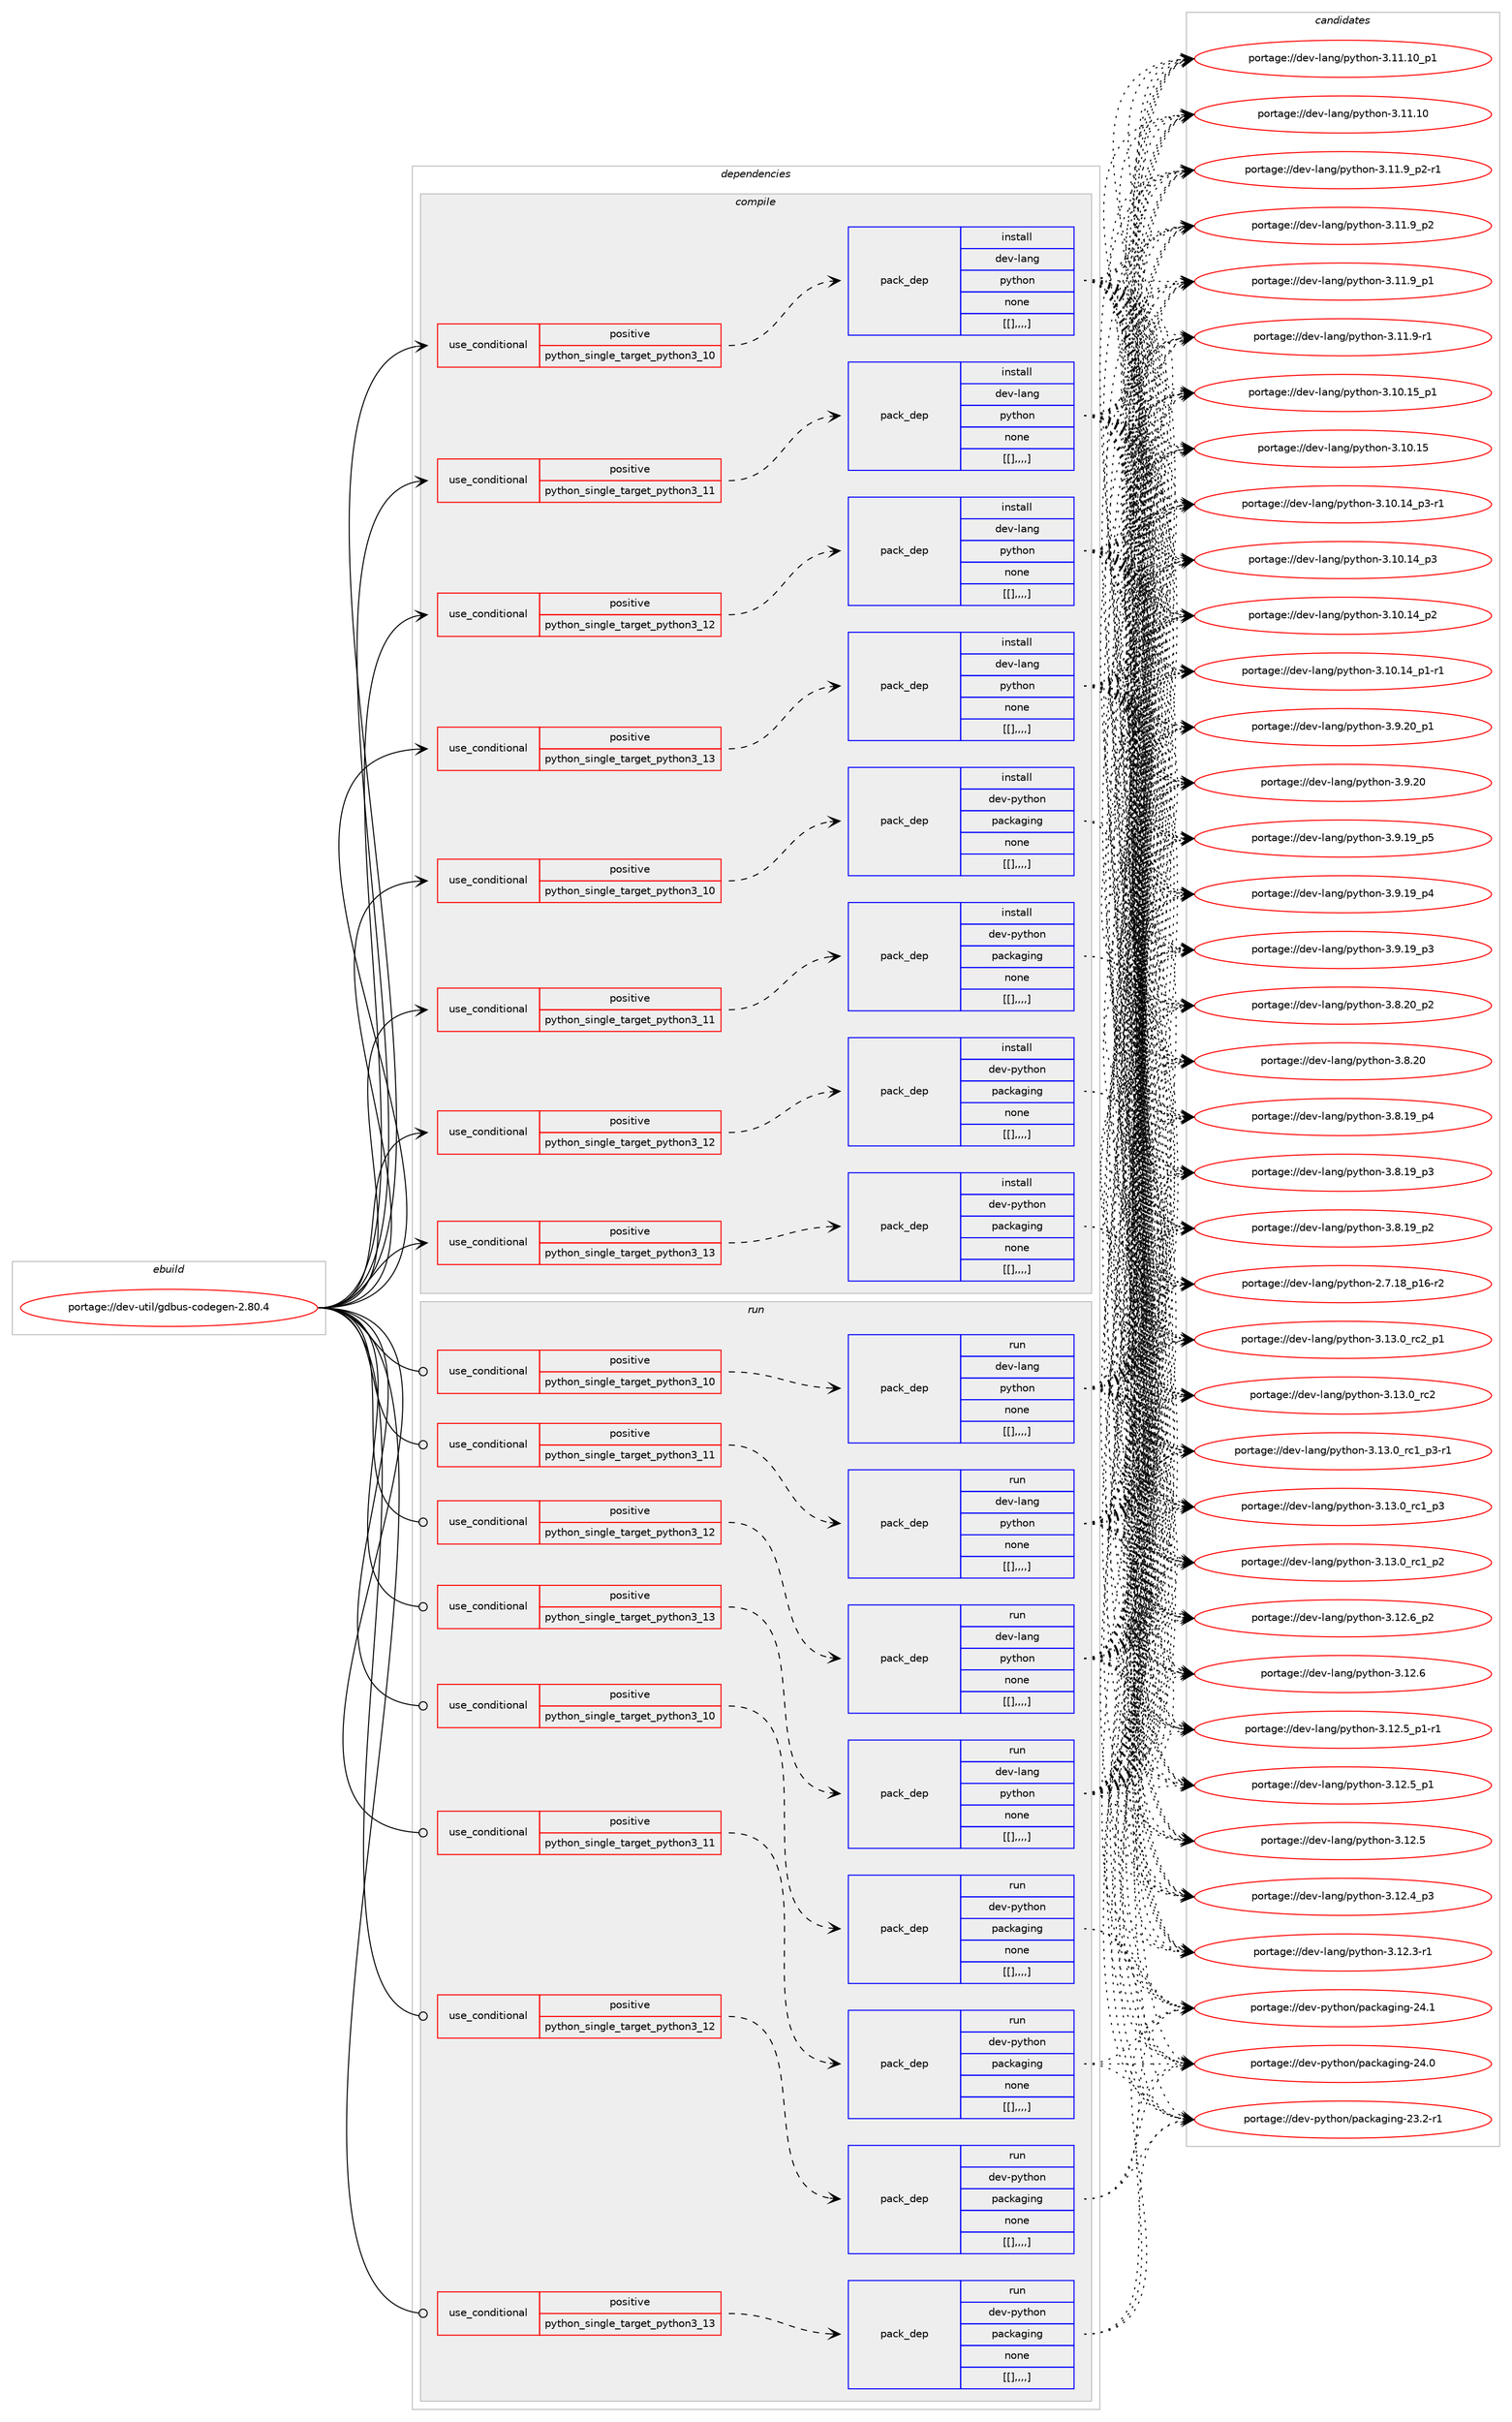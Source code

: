 digraph prolog {

# *************
# Graph options
# *************

newrank=true;
concentrate=true;
compound=true;
graph [rankdir=LR,fontname=Helvetica,fontsize=10,ranksep=1.5];#, ranksep=2.5, nodesep=0.2];
edge  [arrowhead=vee];
node  [fontname=Helvetica,fontsize=10];

# **********
# The ebuild
# **********

subgraph cluster_leftcol {
color=gray;
label=<<i>ebuild</i>>;
id [label="portage://dev-util/gdbus-codegen-2.80.4", color=red, width=4, href="../dev-util/gdbus-codegen-2.80.4.svg"];
}

# ****************
# The dependencies
# ****************

subgraph cluster_midcol {
color=gray;
label=<<i>dependencies</i>>;
subgraph cluster_compile {
fillcolor="#eeeeee";
style=filled;
label=<<i>compile</i>>;
subgraph cond62948 {
dependency219388 [label=<<TABLE BORDER="0" CELLBORDER="1" CELLSPACING="0" CELLPADDING="4"><TR><TD ROWSPAN="3" CELLPADDING="10">use_conditional</TD></TR><TR><TD>positive</TD></TR><TR><TD>python_single_target_python3_10</TD></TR></TABLE>>, shape=none, color=red];
subgraph pack155035 {
dependency219389 [label=<<TABLE BORDER="0" CELLBORDER="1" CELLSPACING="0" CELLPADDING="4" WIDTH="220"><TR><TD ROWSPAN="6" CELLPADDING="30">pack_dep</TD></TR><TR><TD WIDTH="110">install</TD></TR><TR><TD>dev-lang</TD></TR><TR><TD>python</TD></TR><TR><TD>none</TD></TR><TR><TD>[[],,,,]</TD></TR></TABLE>>, shape=none, color=blue];
}
dependency219388:e -> dependency219389:w [weight=20,style="dashed",arrowhead="vee"];
}
id:e -> dependency219388:w [weight=20,style="solid",arrowhead="vee"];
subgraph cond62949 {
dependency219390 [label=<<TABLE BORDER="0" CELLBORDER="1" CELLSPACING="0" CELLPADDING="4"><TR><TD ROWSPAN="3" CELLPADDING="10">use_conditional</TD></TR><TR><TD>positive</TD></TR><TR><TD>python_single_target_python3_10</TD></TR></TABLE>>, shape=none, color=red];
subgraph pack155036 {
dependency219391 [label=<<TABLE BORDER="0" CELLBORDER="1" CELLSPACING="0" CELLPADDING="4" WIDTH="220"><TR><TD ROWSPAN="6" CELLPADDING="30">pack_dep</TD></TR><TR><TD WIDTH="110">install</TD></TR><TR><TD>dev-python</TD></TR><TR><TD>packaging</TD></TR><TR><TD>none</TD></TR><TR><TD>[[],,,,]</TD></TR></TABLE>>, shape=none, color=blue];
}
dependency219390:e -> dependency219391:w [weight=20,style="dashed",arrowhead="vee"];
}
id:e -> dependency219390:w [weight=20,style="solid",arrowhead="vee"];
subgraph cond62950 {
dependency219392 [label=<<TABLE BORDER="0" CELLBORDER="1" CELLSPACING="0" CELLPADDING="4"><TR><TD ROWSPAN="3" CELLPADDING="10">use_conditional</TD></TR><TR><TD>positive</TD></TR><TR><TD>python_single_target_python3_11</TD></TR></TABLE>>, shape=none, color=red];
subgraph pack155037 {
dependency219393 [label=<<TABLE BORDER="0" CELLBORDER="1" CELLSPACING="0" CELLPADDING="4" WIDTH="220"><TR><TD ROWSPAN="6" CELLPADDING="30">pack_dep</TD></TR><TR><TD WIDTH="110">install</TD></TR><TR><TD>dev-lang</TD></TR><TR><TD>python</TD></TR><TR><TD>none</TD></TR><TR><TD>[[],,,,]</TD></TR></TABLE>>, shape=none, color=blue];
}
dependency219392:e -> dependency219393:w [weight=20,style="dashed",arrowhead="vee"];
}
id:e -> dependency219392:w [weight=20,style="solid",arrowhead="vee"];
subgraph cond62951 {
dependency219394 [label=<<TABLE BORDER="0" CELLBORDER="1" CELLSPACING="0" CELLPADDING="4"><TR><TD ROWSPAN="3" CELLPADDING="10">use_conditional</TD></TR><TR><TD>positive</TD></TR><TR><TD>python_single_target_python3_11</TD></TR></TABLE>>, shape=none, color=red];
subgraph pack155038 {
dependency219395 [label=<<TABLE BORDER="0" CELLBORDER="1" CELLSPACING="0" CELLPADDING="4" WIDTH="220"><TR><TD ROWSPAN="6" CELLPADDING="30">pack_dep</TD></TR><TR><TD WIDTH="110">install</TD></TR><TR><TD>dev-python</TD></TR><TR><TD>packaging</TD></TR><TR><TD>none</TD></TR><TR><TD>[[],,,,]</TD></TR></TABLE>>, shape=none, color=blue];
}
dependency219394:e -> dependency219395:w [weight=20,style="dashed",arrowhead="vee"];
}
id:e -> dependency219394:w [weight=20,style="solid",arrowhead="vee"];
subgraph cond62952 {
dependency219396 [label=<<TABLE BORDER="0" CELLBORDER="1" CELLSPACING="0" CELLPADDING="4"><TR><TD ROWSPAN="3" CELLPADDING="10">use_conditional</TD></TR><TR><TD>positive</TD></TR><TR><TD>python_single_target_python3_12</TD></TR></TABLE>>, shape=none, color=red];
subgraph pack155039 {
dependency219397 [label=<<TABLE BORDER="0" CELLBORDER="1" CELLSPACING="0" CELLPADDING="4" WIDTH="220"><TR><TD ROWSPAN="6" CELLPADDING="30">pack_dep</TD></TR><TR><TD WIDTH="110">install</TD></TR><TR><TD>dev-lang</TD></TR><TR><TD>python</TD></TR><TR><TD>none</TD></TR><TR><TD>[[],,,,]</TD></TR></TABLE>>, shape=none, color=blue];
}
dependency219396:e -> dependency219397:w [weight=20,style="dashed",arrowhead="vee"];
}
id:e -> dependency219396:w [weight=20,style="solid",arrowhead="vee"];
subgraph cond62953 {
dependency219398 [label=<<TABLE BORDER="0" CELLBORDER="1" CELLSPACING="0" CELLPADDING="4"><TR><TD ROWSPAN="3" CELLPADDING="10">use_conditional</TD></TR><TR><TD>positive</TD></TR><TR><TD>python_single_target_python3_12</TD></TR></TABLE>>, shape=none, color=red];
subgraph pack155040 {
dependency219399 [label=<<TABLE BORDER="0" CELLBORDER="1" CELLSPACING="0" CELLPADDING="4" WIDTH="220"><TR><TD ROWSPAN="6" CELLPADDING="30">pack_dep</TD></TR><TR><TD WIDTH="110">install</TD></TR><TR><TD>dev-python</TD></TR><TR><TD>packaging</TD></TR><TR><TD>none</TD></TR><TR><TD>[[],,,,]</TD></TR></TABLE>>, shape=none, color=blue];
}
dependency219398:e -> dependency219399:w [weight=20,style="dashed",arrowhead="vee"];
}
id:e -> dependency219398:w [weight=20,style="solid",arrowhead="vee"];
subgraph cond62954 {
dependency219400 [label=<<TABLE BORDER="0" CELLBORDER="1" CELLSPACING="0" CELLPADDING="4"><TR><TD ROWSPAN="3" CELLPADDING="10">use_conditional</TD></TR><TR><TD>positive</TD></TR><TR><TD>python_single_target_python3_13</TD></TR></TABLE>>, shape=none, color=red];
subgraph pack155041 {
dependency219401 [label=<<TABLE BORDER="0" CELLBORDER="1" CELLSPACING="0" CELLPADDING="4" WIDTH="220"><TR><TD ROWSPAN="6" CELLPADDING="30">pack_dep</TD></TR><TR><TD WIDTH="110">install</TD></TR><TR><TD>dev-lang</TD></TR><TR><TD>python</TD></TR><TR><TD>none</TD></TR><TR><TD>[[],,,,]</TD></TR></TABLE>>, shape=none, color=blue];
}
dependency219400:e -> dependency219401:w [weight=20,style="dashed",arrowhead="vee"];
}
id:e -> dependency219400:w [weight=20,style="solid",arrowhead="vee"];
subgraph cond62955 {
dependency219402 [label=<<TABLE BORDER="0" CELLBORDER="1" CELLSPACING="0" CELLPADDING="4"><TR><TD ROWSPAN="3" CELLPADDING="10">use_conditional</TD></TR><TR><TD>positive</TD></TR><TR><TD>python_single_target_python3_13</TD></TR></TABLE>>, shape=none, color=red];
subgraph pack155042 {
dependency219403 [label=<<TABLE BORDER="0" CELLBORDER="1" CELLSPACING="0" CELLPADDING="4" WIDTH="220"><TR><TD ROWSPAN="6" CELLPADDING="30">pack_dep</TD></TR><TR><TD WIDTH="110">install</TD></TR><TR><TD>dev-python</TD></TR><TR><TD>packaging</TD></TR><TR><TD>none</TD></TR><TR><TD>[[],,,,]</TD></TR></TABLE>>, shape=none, color=blue];
}
dependency219402:e -> dependency219403:w [weight=20,style="dashed",arrowhead="vee"];
}
id:e -> dependency219402:w [weight=20,style="solid",arrowhead="vee"];
}
subgraph cluster_compileandrun {
fillcolor="#eeeeee";
style=filled;
label=<<i>compile and run</i>>;
}
subgraph cluster_run {
fillcolor="#eeeeee";
style=filled;
label=<<i>run</i>>;
subgraph cond62956 {
dependency219404 [label=<<TABLE BORDER="0" CELLBORDER="1" CELLSPACING="0" CELLPADDING="4"><TR><TD ROWSPAN="3" CELLPADDING="10">use_conditional</TD></TR><TR><TD>positive</TD></TR><TR><TD>python_single_target_python3_10</TD></TR></TABLE>>, shape=none, color=red];
subgraph pack155043 {
dependency219405 [label=<<TABLE BORDER="0" CELLBORDER="1" CELLSPACING="0" CELLPADDING="4" WIDTH="220"><TR><TD ROWSPAN="6" CELLPADDING="30">pack_dep</TD></TR><TR><TD WIDTH="110">run</TD></TR><TR><TD>dev-lang</TD></TR><TR><TD>python</TD></TR><TR><TD>none</TD></TR><TR><TD>[[],,,,]</TD></TR></TABLE>>, shape=none, color=blue];
}
dependency219404:e -> dependency219405:w [weight=20,style="dashed",arrowhead="vee"];
}
id:e -> dependency219404:w [weight=20,style="solid",arrowhead="odot"];
subgraph cond62957 {
dependency219406 [label=<<TABLE BORDER="0" CELLBORDER="1" CELLSPACING="0" CELLPADDING="4"><TR><TD ROWSPAN="3" CELLPADDING="10">use_conditional</TD></TR><TR><TD>positive</TD></TR><TR><TD>python_single_target_python3_10</TD></TR></TABLE>>, shape=none, color=red];
subgraph pack155044 {
dependency219407 [label=<<TABLE BORDER="0" CELLBORDER="1" CELLSPACING="0" CELLPADDING="4" WIDTH="220"><TR><TD ROWSPAN="6" CELLPADDING="30">pack_dep</TD></TR><TR><TD WIDTH="110">run</TD></TR><TR><TD>dev-python</TD></TR><TR><TD>packaging</TD></TR><TR><TD>none</TD></TR><TR><TD>[[],,,,]</TD></TR></TABLE>>, shape=none, color=blue];
}
dependency219406:e -> dependency219407:w [weight=20,style="dashed",arrowhead="vee"];
}
id:e -> dependency219406:w [weight=20,style="solid",arrowhead="odot"];
subgraph cond62958 {
dependency219408 [label=<<TABLE BORDER="0" CELLBORDER="1" CELLSPACING="0" CELLPADDING="4"><TR><TD ROWSPAN="3" CELLPADDING="10">use_conditional</TD></TR><TR><TD>positive</TD></TR><TR><TD>python_single_target_python3_11</TD></TR></TABLE>>, shape=none, color=red];
subgraph pack155045 {
dependency219409 [label=<<TABLE BORDER="0" CELLBORDER="1" CELLSPACING="0" CELLPADDING="4" WIDTH="220"><TR><TD ROWSPAN="6" CELLPADDING="30">pack_dep</TD></TR><TR><TD WIDTH="110">run</TD></TR><TR><TD>dev-lang</TD></TR><TR><TD>python</TD></TR><TR><TD>none</TD></TR><TR><TD>[[],,,,]</TD></TR></TABLE>>, shape=none, color=blue];
}
dependency219408:e -> dependency219409:w [weight=20,style="dashed",arrowhead="vee"];
}
id:e -> dependency219408:w [weight=20,style="solid",arrowhead="odot"];
subgraph cond62959 {
dependency219410 [label=<<TABLE BORDER="0" CELLBORDER="1" CELLSPACING="0" CELLPADDING="4"><TR><TD ROWSPAN="3" CELLPADDING="10">use_conditional</TD></TR><TR><TD>positive</TD></TR><TR><TD>python_single_target_python3_11</TD></TR></TABLE>>, shape=none, color=red];
subgraph pack155046 {
dependency219411 [label=<<TABLE BORDER="0" CELLBORDER="1" CELLSPACING="0" CELLPADDING="4" WIDTH="220"><TR><TD ROWSPAN="6" CELLPADDING="30">pack_dep</TD></TR><TR><TD WIDTH="110">run</TD></TR><TR><TD>dev-python</TD></TR><TR><TD>packaging</TD></TR><TR><TD>none</TD></TR><TR><TD>[[],,,,]</TD></TR></TABLE>>, shape=none, color=blue];
}
dependency219410:e -> dependency219411:w [weight=20,style="dashed",arrowhead="vee"];
}
id:e -> dependency219410:w [weight=20,style="solid",arrowhead="odot"];
subgraph cond62960 {
dependency219412 [label=<<TABLE BORDER="0" CELLBORDER="1" CELLSPACING="0" CELLPADDING="4"><TR><TD ROWSPAN="3" CELLPADDING="10">use_conditional</TD></TR><TR><TD>positive</TD></TR><TR><TD>python_single_target_python3_12</TD></TR></TABLE>>, shape=none, color=red];
subgraph pack155047 {
dependency219413 [label=<<TABLE BORDER="0" CELLBORDER="1" CELLSPACING="0" CELLPADDING="4" WIDTH="220"><TR><TD ROWSPAN="6" CELLPADDING="30">pack_dep</TD></TR><TR><TD WIDTH="110">run</TD></TR><TR><TD>dev-lang</TD></TR><TR><TD>python</TD></TR><TR><TD>none</TD></TR><TR><TD>[[],,,,]</TD></TR></TABLE>>, shape=none, color=blue];
}
dependency219412:e -> dependency219413:w [weight=20,style="dashed",arrowhead="vee"];
}
id:e -> dependency219412:w [weight=20,style="solid",arrowhead="odot"];
subgraph cond62961 {
dependency219414 [label=<<TABLE BORDER="0" CELLBORDER="1" CELLSPACING="0" CELLPADDING="4"><TR><TD ROWSPAN="3" CELLPADDING="10">use_conditional</TD></TR><TR><TD>positive</TD></TR><TR><TD>python_single_target_python3_12</TD></TR></TABLE>>, shape=none, color=red];
subgraph pack155048 {
dependency219415 [label=<<TABLE BORDER="0" CELLBORDER="1" CELLSPACING="0" CELLPADDING="4" WIDTH="220"><TR><TD ROWSPAN="6" CELLPADDING="30">pack_dep</TD></TR><TR><TD WIDTH="110">run</TD></TR><TR><TD>dev-python</TD></TR><TR><TD>packaging</TD></TR><TR><TD>none</TD></TR><TR><TD>[[],,,,]</TD></TR></TABLE>>, shape=none, color=blue];
}
dependency219414:e -> dependency219415:w [weight=20,style="dashed",arrowhead="vee"];
}
id:e -> dependency219414:w [weight=20,style="solid",arrowhead="odot"];
subgraph cond62962 {
dependency219416 [label=<<TABLE BORDER="0" CELLBORDER="1" CELLSPACING="0" CELLPADDING="4"><TR><TD ROWSPAN="3" CELLPADDING="10">use_conditional</TD></TR><TR><TD>positive</TD></TR><TR><TD>python_single_target_python3_13</TD></TR></TABLE>>, shape=none, color=red];
subgraph pack155049 {
dependency219417 [label=<<TABLE BORDER="0" CELLBORDER="1" CELLSPACING="0" CELLPADDING="4" WIDTH="220"><TR><TD ROWSPAN="6" CELLPADDING="30">pack_dep</TD></TR><TR><TD WIDTH="110">run</TD></TR><TR><TD>dev-lang</TD></TR><TR><TD>python</TD></TR><TR><TD>none</TD></TR><TR><TD>[[],,,,]</TD></TR></TABLE>>, shape=none, color=blue];
}
dependency219416:e -> dependency219417:w [weight=20,style="dashed",arrowhead="vee"];
}
id:e -> dependency219416:w [weight=20,style="solid",arrowhead="odot"];
subgraph cond62963 {
dependency219418 [label=<<TABLE BORDER="0" CELLBORDER="1" CELLSPACING="0" CELLPADDING="4"><TR><TD ROWSPAN="3" CELLPADDING="10">use_conditional</TD></TR><TR><TD>positive</TD></TR><TR><TD>python_single_target_python3_13</TD></TR></TABLE>>, shape=none, color=red];
subgraph pack155050 {
dependency219419 [label=<<TABLE BORDER="0" CELLBORDER="1" CELLSPACING="0" CELLPADDING="4" WIDTH="220"><TR><TD ROWSPAN="6" CELLPADDING="30">pack_dep</TD></TR><TR><TD WIDTH="110">run</TD></TR><TR><TD>dev-python</TD></TR><TR><TD>packaging</TD></TR><TR><TD>none</TD></TR><TR><TD>[[],,,,]</TD></TR></TABLE>>, shape=none, color=blue];
}
dependency219418:e -> dependency219419:w [weight=20,style="dashed",arrowhead="vee"];
}
id:e -> dependency219418:w [weight=20,style="solid",arrowhead="odot"];
}
}

# **************
# The candidates
# **************

subgraph cluster_choices {
rank=same;
color=gray;
label=<<i>candidates</i>>;

subgraph choice155035 {
color=black;
nodesep=1;
choice100101118451089711010347112121116104111110455146495146489511499509511249 [label="portage://dev-lang/python-3.13.0_rc2_p1", color=red, width=4,href="../dev-lang/python-3.13.0_rc2_p1.svg"];
choice10010111845108971101034711212111610411111045514649514648951149950 [label="portage://dev-lang/python-3.13.0_rc2", color=red, width=4,href="../dev-lang/python-3.13.0_rc2.svg"];
choice1001011184510897110103471121211161041111104551464951464895114994995112514511449 [label="portage://dev-lang/python-3.13.0_rc1_p3-r1", color=red, width=4,href="../dev-lang/python-3.13.0_rc1_p3-r1.svg"];
choice100101118451089711010347112121116104111110455146495146489511499499511251 [label="portage://dev-lang/python-3.13.0_rc1_p3", color=red, width=4,href="../dev-lang/python-3.13.0_rc1_p3.svg"];
choice100101118451089711010347112121116104111110455146495146489511499499511250 [label="portage://dev-lang/python-3.13.0_rc1_p2", color=red, width=4,href="../dev-lang/python-3.13.0_rc1_p2.svg"];
choice100101118451089711010347112121116104111110455146495046549511250 [label="portage://dev-lang/python-3.12.6_p2", color=red, width=4,href="../dev-lang/python-3.12.6_p2.svg"];
choice10010111845108971101034711212111610411111045514649504654 [label="portage://dev-lang/python-3.12.6", color=red, width=4,href="../dev-lang/python-3.12.6.svg"];
choice1001011184510897110103471121211161041111104551464950465395112494511449 [label="portage://dev-lang/python-3.12.5_p1-r1", color=red, width=4,href="../dev-lang/python-3.12.5_p1-r1.svg"];
choice100101118451089711010347112121116104111110455146495046539511249 [label="portage://dev-lang/python-3.12.5_p1", color=red, width=4,href="../dev-lang/python-3.12.5_p1.svg"];
choice10010111845108971101034711212111610411111045514649504653 [label="portage://dev-lang/python-3.12.5", color=red, width=4,href="../dev-lang/python-3.12.5.svg"];
choice100101118451089711010347112121116104111110455146495046529511251 [label="portage://dev-lang/python-3.12.4_p3", color=red, width=4,href="../dev-lang/python-3.12.4_p3.svg"];
choice100101118451089711010347112121116104111110455146495046514511449 [label="portage://dev-lang/python-3.12.3-r1", color=red, width=4,href="../dev-lang/python-3.12.3-r1.svg"];
choice10010111845108971101034711212111610411111045514649494649489511249 [label="portage://dev-lang/python-3.11.10_p1", color=red, width=4,href="../dev-lang/python-3.11.10_p1.svg"];
choice1001011184510897110103471121211161041111104551464949464948 [label="portage://dev-lang/python-3.11.10", color=red, width=4,href="../dev-lang/python-3.11.10.svg"];
choice1001011184510897110103471121211161041111104551464949465795112504511449 [label="portage://dev-lang/python-3.11.9_p2-r1", color=red, width=4,href="../dev-lang/python-3.11.9_p2-r1.svg"];
choice100101118451089711010347112121116104111110455146494946579511250 [label="portage://dev-lang/python-3.11.9_p2", color=red, width=4,href="../dev-lang/python-3.11.9_p2.svg"];
choice100101118451089711010347112121116104111110455146494946579511249 [label="portage://dev-lang/python-3.11.9_p1", color=red, width=4,href="../dev-lang/python-3.11.9_p1.svg"];
choice100101118451089711010347112121116104111110455146494946574511449 [label="portage://dev-lang/python-3.11.9-r1", color=red, width=4,href="../dev-lang/python-3.11.9-r1.svg"];
choice10010111845108971101034711212111610411111045514649484649539511249 [label="portage://dev-lang/python-3.10.15_p1", color=red, width=4,href="../dev-lang/python-3.10.15_p1.svg"];
choice1001011184510897110103471121211161041111104551464948464953 [label="portage://dev-lang/python-3.10.15", color=red, width=4,href="../dev-lang/python-3.10.15.svg"];
choice100101118451089711010347112121116104111110455146494846495295112514511449 [label="portage://dev-lang/python-3.10.14_p3-r1", color=red, width=4,href="../dev-lang/python-3.10.14_p3-r1.svg"];
choice10010111845108971101034711212111610411111045514649484649529511251 [label="portage://dev-lang/python-3.10.14_p3", color=red, width=4,href="../dev-lang/python-3.10.14_p3.svg"];
choice10010111845108971101034711212111610411111045514649484649529511250 [label="portage://dev-lang/python-3.10.14_p2", color=red, width=4,href="../dev-lang/python-3.10.14_p2.svg"];
choice100101118451089711010347112121116104111110455146494846495295112494511449 [label="portage://dev-lang/python-3.10.14_p1-r1", color=red, width=4,href="../dev-lang/python-3.10.14_p1-r1.svg"];
choice100101118451089711010347112121116104111110455146574650489511249 [label="portage://dev-lang/python-3.9.20_p1", color=red, width=4,href="../dev-lang/python-3.9.20_p1.svg"];
choice10010111845108971101034711212111610411111045514657465048 [label="portage://dev-lang/python-3.9.20", color=red, width=4,href="../dev-lang/python-3.9.20.svg"];
choice100101118451089711010347112121116104111110455146574649579511253 [label="portage://dev-lang/python-3.9.19_p5", color=red, width=4,href="../dev-lang/python-3.9.19_p5.svg"];
choice100101118451089711010347112121116104111110455146574649579511252 [label="portage://dev-lang/python-3.9.19_p4", color=red, width=4,href="../dev-lang/python-3.9.19_p4.svg"];
choice100101118451089711010347112121116104111110455146574649579511251 [label="portage://dev-lang/python-3.9.19_p3", color=red, width=4,href="../dev-lang/python-3.9.19_p3.svg"];
choice100101118451089711010347112121116104111110455146564650489511250 [label="portage://dev-lang/python-3.8.20_p2", color=red, width=4,href="../dev-lang/python-3.8.20_p2.svg"];
choice10010111845108971101034711212111610411111045514656465048 [label="portage://dev-lang/python-3.8.20", color=red, width=4,href="../dev-lang/python-3.8.20.svg"];
choice100101118451089711010347112121116104111110455146564649579511252 [label="portage://dev-lang/python-3.8.19_p4", color=red, width=4,href="../dev-lang/python-3.8.19_p4.svg"];
choice100101118451089711010347112121116104111110455146564649579511251 [label="portage://dev-lang/python-3.8.19_p3", color=red, width=4,href="../dev-lang/python-3.8.19_p3.svg"];
choice100101118451089711010347112121116104111110455146564649579511250 [label="portage://dev-lang/python-3.8.19_p2", color=red, width=4,href="../dev-lang/python-3.8.19_p2.svg"];
choice100101118451089711010347112121116104111110455046554649569511249544511450 [label="portage://dev-lang/python-2.7.18_p16-r2", color=red, width=4,href="../dev-lang/python-2.7.18_p16-r2.svg"];
dependency219389:e -> choice100101118451089711010347112121116104111110455146495146489511499509511249:w [style=dotted,weight="100"];
dependency219389:e -> choice10010111845108971101034711212111610411111045514649514648951149950:w [style=dotted,weight="100"];
dependency219389:e -> choice1001011184510897110103471121211161041111104551464951464895114994995112514511449:w [style=dotted,weight="100"];
dependency219389:e -> choice100101118451089711010347112121116104111110455146495146489511499499511251:w [style=dotted,weight="100"];
dependency219389:e -> choice100101118451089711010347112121116104111110455146495146489511499499511250:w [style=dotted,weight="100"];
dependency219389:e -> choice100101118451089711010347112121116104111110455146495046549511250:w [style=dotted,weight="100"];
dependency219389:e -> choice10010111845108971101034711212111610411111045514649504654:w [style=dotted,weight="100"];
dependency219389:e -> choice1001011184510897110103471121211161041111104551464950465395112494511449:w [style=dotted,weight="100"];
dependency219389:e -> choice100101118451089711010347112121116104111110455146495046539511249:w [style=dotted,weight="100"];
dependency219389:e -> choice10010111845108971101034711212111610411111045514649504653:w [style=dotted,weight="100"];
dependency219389:e -> choice100101118451089711010347112121116104111110455146495046529511251:w [style=dotted,weight="100"];
dependency219389:e -> choice100101118451089711010347112121116104111110455146495046514511449:w [style=dotted,weight="100"];
dependency219389:e -> choice10010111845108971101034711212111610411111045514649494649489511249:w [style=dotted,weight="100"];
dependency219389:e -> choice1001011184510897110103471121211161041111104551464949464948:w [style=dotted,weight="100"];
dependency219389:e -> choice1001011184510897110103471121211161041111104551464949465795112504511449:w [style=dotted,weight="100"];
dependency219389:e -> choice100101118451089711010347112121116104111110455146494946579511250:w [style=dotted,weight="100"];
dependency219389:e -> choice100101118451089711010347112121116104111110455146494946579511249:w [style=dotted,weight="100"];
dependency219389:e -> choice100101118451089711010347112121116104111110455146494946574511449:w [style=dotted,weight="100"];
dependency219389:e -> choice10010111845108971101034711212111610411111045514649484649539511249:w [style=dotted,weight="100"];
dependency219389:e -> choice1001011184510897110103471121211161041111104551464948464953:w [style=dotted,weight="100"];
dependency219389:e -> choice100101118451089711010347112121116104111110455146494846495295112514511449:w [style=dotted,weight="100"];
dependency219389:e -> choice10010111845108971101034711212111610411111045514649484649529511251:w [style=dotted,weight="100"];
dependency219389:e -> choice10010111845108971101034711212111610411111045514649484649529511250:w [style=dotted,weight="100"];
dependency219389:e -> choice100101118451089711010347112121116104111110455146494846495295112494511449:w [style=dotted,weight="100"];
dependency219389:e -> choice100101118451089711010347112121116104111110455146574650489511249:w [style=dotted,weight="100"];
dependency219389:e -> choice10010111845108971101034711212111610411111045514657465048:w [style=dotted,weight="100"];
dependency219389:e -> choice100101118451089711010347112121116104111110455146574649579511253:w [style=dotted,weight="100"];
dependency219389:e -> choice100101118451089711010347112121116104111110455146574649579511252:w [style=dotted,weight="100"];
dependency219389:e -> choice100101118451089711010347112121116104111110455146574649579511251:w [style=dotted,weight="100"];
dependency219389:e -> choice100101118451089711010347112121116104111110455146564650489511250:w [style=dotted,weight="100"];
dependency219389:e -> choice10010111845108971101034711212111610411111045514656465048:w [style=dotted,weight="100"];
dependency219389:e -> choice100101118451089711010347112121116104111110455146564649579511252:w [style=dotted,weight="100"];
dependency219389:e -> choice100101118451089711010347112121116104111110455146564649579511251:w [style=dotted,weight="100"];
dependency219389:e -> choice100101118451089711010347112121116104111110455146564649579511250:w [style=dotted,weight="100"];
dependency219389:e -> choice100101118451089711010347112121116104111110455046554649569511249544511450:w [style=dotted,weight="100"];
}
subgraph choice155036 {
color=black;
nodesep=1;
choice10010111845112121116104111110471129799107971031051101034550524649 [label="portage://dev-python/packaging-24.1", color=red, width=4,href="../dev-python/packaging-24.1.svg"];
choice10010111845112121116104111110471129799107971031051101034550524648 [label="portage://dev-python/packaging-24.0", color=red, width=4,href="../dev-python/packaging-24.0.svg"];
choice100101118451121211161041111104711297991079710310511010345505146504511449 [label="portage://dev-python/packaging-23.2-r1", color=red, width=4,href="../dev-python/packaging-23.2-r1.svg"];
dependency219391:e -> choice10010111845112121116104111110471129799107971031051101034550524649:w [style=dotted,weight="100"];
dependency219391:e -> choice10010111845112121116104111110471129799107971031051101034550524648:w [style=dotted,weight="100"];
dependency219391:e -> choice100101118451121211161041111104711297991079710310511010345505146504511449:w [style=dotted,weight="100"];
}
subgraph choice155037 {
color=black;
nodesep=1;
choice100101118451089711010347112121116104111110455146495146489511499509511249 [label="portage://dev-lang/python-3.13.0_rc2_p1", color=red, width=4,href="../dev-lang/python-3.13.0_rc2_p1.svg"];
choice10010111845108971101034711212111610411111045514649514648951149950 [label="portage://dev-lang/python-3.13.0_rc2", color=red, width=4,href="../dev-lang/python-3.13.0_rc2.svg"];
choice1001011184510897110103471121211161041111104551464951464895114994995112514511449 [label="portage://dev-lang/python-3.13.0_rc1_p3-r1", color=red, width=4,href="../dev-lang/python-3.13.0_rc1_p3-r1.svg"];
choice100101118451089711010347112121116104111110455146495146489511499499511251 [label="portage://dev-lang/python-3.13.0_rc1_p3", color=red, width=4,href="../dev-lang/python-3.13.0_rc1_p3.svg"];
choice100101118451089711010347112121116104111110455146495146489511499499511250 [label="portage://dev-lang/python-3.13.0_rc1_p2", color=red, width=4,href="../dev-lang/python-3.13.0_rc1_p2.svg"];
choice100101118451089711010347112121116104111110455146495046549511250 [label="portage://dev-lang/python-3.12.6_p2", color=red, width=4,href="../dev-lang/python-3.12.6_p2.svg"];
choice10010111845108971101034711212111610411111045514649504654 [label="portage://dev-lang/python-3.12.6", color=red, width=4,href="../dev-lang/python-3.12.6.svg"];
choice1001011184510897110103471121211161041111104551464950465395112494511449 [label="portage://dev-lang/python-3.12.5_p1-r1", color=red, width=4,href="../dev-lang/python-3.12.5_p1-r1.svg"];
choice100101118451089711010347112121116104111110455146495046539511249 [label="portage://dev-lang/python-3.12.5_p1", color=red, width=4,href="../dev-lang/python-3.12.5_p1.svg"];
choice10010111845108971101034711212111610411111045514649504653 [label="portage://dev-lang/python-3.12.5", color=red, width=4,href="../dev-lang/python-3.12.5.svg"];
choice100101118451089711010347112121116104111110455146495046529511251 [label="portage://dev-lang/python-3.12.4_p3", color=red, width=4,href="../dev-lang/python-3.12.4_p3.svg"];
choice100101118451089711010347112121116104111110455146495046514511449 [label="portage://dev-lang/python-3.12.3-r1", color=red, width=4,href="../dev-lang/python-3.12.3-r1.svg"];
choice10010111845108971101034711212111610411111045514649494649489511249 [label="portage://dev-lang/python-3.11.10_p1", color=red, width=4,href="../dev-lang/python-3.11.10_p1.svg"];
choice1001011184510897110103471121211161041111104551464949464948 [label="portage://dev-lang/python-3.11.10", color=red, width=4,href="../dev-lang/python-3.11.10.svg"];
choice1001011184510897110103471121211161041111104551464949465795112504511449 [label="portage://dev-lang/python-3.11.9_p2-r1", color=red, width=4,href="../dev-lang/python-3.11.9_p2-r1.svg"];
choice100101118451089711010347112121116104111110455146494946579511250 [label="portage://dev-lang/python-3.11.9_p2", color=red, width=4,href="../dev-lang/python-3.11.9_p2.svg"];
choice100101118451089711010347112121116104111110455146494946579511249 [label="portage://dev-lang/python-3.11.9_p1", color=red, width=4,href="../dev-lang/python-3.11.9_p1.svg"];
choice100101118451089711010347112121116104111110455146494946574511449 [label="portage://dev-lang/python-3.11.9-r1", color=red, width=4,href="../dev-lang/python-3.11.9-r1.svg"];
choice10010111845108971101034711212111610411111045514649484649539511249 [label="portage://dev-lang/python-3.10.15_p1", color=red, width=4,href="../dev-lang/python-3.10.15_p1.svg"];
choice1001011184510897110103471121211161041111104551464948464953 [label="portage://dev-lang/python-3.10.15", color=red, width=4,href="../dev-lang/python-3.10.15.svg"];
choice100101118451089711010347112121116104111110455146494846495295112514511449 [label="portage://dev-lang/python-3.10.14_p3-r1", color=red, width=4,href="../dev-lang/python-3.10.14_p3-r1.svg"];
choice10010111845108971101034711212111610411111045514649484649529511251 [label="portage://dev-lang/python-3.10.14_p3", color=red, width=4,href="../dev-lang/python-3.10.14_p3.svg"];
choice10010111845108971101034711212111610411111045514649484649529511250 [label="portage://dev-lang/python-3.10.14_p2", color=red, width=4,href="../dev-lang/python-3.10.14_p2.svg"];
choice100101118451089711010347112121116104111110455146494846495295112494511449 [label="portage://dev-lang/python-3.10.14_p1-r1", color=red, width=4,href="../dev-lang/python-3.10.14_p1-r1.svg"];
choice100101118451089711010347112121116104111110455146574650489511249 [label="portage://dev-lang/python-3.9.20_p1", color=red, width=4,href="../dev-lang/python-3.9.20_p1.svg"];
choice10010111845108971101034711212111610411111045514657465048 [label="portage://dev-lang/python-3.9.20", color=red, width=4,href="../dev-lang/python-3.9.20.svg"];
choice100101118451089711010347112121116104111110455146574649579511253 [label="portage://dev-lang/python-3.9.19_p5", color=red, width=4,href="../dev-lang/python-3.9.19_p5.svg"];
choice100101118451089711010347112121116104111110455146574649579511252 [label="portage://dev-lang/python-3.9.19_p4", color=red, width=4,href="../dev-lang/python-3.9.19_p4.svg"];
choice100101118451089711010347112121116104111110455146574649579511251 [label="portage://dev-lang/python-3.9.19_p3", color=red, width=4,href="../dev-lang/python-3.9.19_p3.svg"];
choice100101118451089711010347112121116104111110455146564650489511250 [label="portage://dev-lang/python-3.8.20_p2", color=red, width=4,href="../dev-lang/python-3.8.20_p2.svg"];
choice10010111845108971101034711212111610411111045514656465048 [label="portage://dev-lang/python-3.8.20", color=red, width=4,href="../dev-lang/python-3.8.20.svg"];
choice100101118451089711010347112121116104111110455146564649579511252 [label="portage://dev-lang/python-3.8.19_p4", color=red, width=4,href="../dev-lang/python-3.8.19_p4.svg"];
choice100101118451089711010347112121116104111110455146564649579511251 [label="portage://dev-lang/python-3.8.19_p3", color=red, width=4,href="../dev-lang/python-3.8.19_p3.svg"];
choice100101118451089711010347112121116104111110455146564649579511250 [label="portage://dev-lang/python-3.8.19_p2", color=red, width=4,href="../dev-lang/python-3.8.19_p2.svg"];
choice100101118451089711010347112121116104111110455046554649569511249544511450 [label="portage://dev-lang/python-2.7.18_p16-r2", color=red, width=4,href="../dev-lang/python-2.7.18_p16-r2.svg"];
dependency219393:e -> choice100101118451089711010347112121116104111110455146495146489511499509511249:w [style=dotted,weight="100"];
dependency219393:e -> choice10010111845108971101034711212111610411111045514649514648951149950:w [style=dotted,weight="100"];
dependency219393:e -> choice1001011184510897110103471121211161041111104551464951464895114994995112514511449:w [style=dotted,weight="100"];
dependency219393:e -> choice100101118451089711010347112121116104111110455146495146489511499499511251:w [style=dotted,weight="100"];
dependency219393:e -> choice100101118451089711010347112121116104111110455146495146489511499499511250:w [style=dotted,weight="100"];
dependency219393:e -> choice100101118451089711010347112121116104111110455146495046549511250:w [style=dotted,weight="100"];
dependency219393:e -> choice10010111845108971101034711212111610411111045514649504654:w [style=dotted,weight="100"];
dependency219393:e -> choice1001011184510897110103471121211161041111104551464950465395112494511449:w [style=dotted,weight="100"];
dependency219393:e -> choice100101118451089711010347112121116104111110455146495046539511249:w [style=dotted,weight="100"];
dependency219393:e -> choice10010111845108971101034711212111610411111045514649504653:w [style=dotted,weight="100"];
dependency219393:e -> choice100101118451089711010347112121116104111110455146495046529511251:w [style=dotted,weight="100"];
dependency219393:e -> choice100101118451089711010347112121116104111110455146495046514511449:w [style=dotted,weight="100"];
dependency219393:e -> choice10010111845108971101034711212111610411111045514649494649489511249:w [style=dotted,weight="100"];
dependency219393:e -> choice1001011184510897110103471121211161041111104551464949464948:w [style=dotted,weight="100"];
dependency219393:e -> choice1001011184510897110103471121211161041111104551464949465795112504511449:w [style=dotted,weight="100"];
dependency219393:e -> choice100101118451089711010347112121116104111110455146494946579511250:w [style=dotted,weight="100"];
dependency219393:e -> choice100101118451089711010347112121116104111110455146494946579511249:w [style=dotted,weight="100"];
dependency219393:e -> choice100101118451089711010347112121116104111110455146494946574511449:w [style=dotted,weight="100"];
dependency219393:e -> choice10010111845108971101034711212111610411111045514649484649539511249:w [style=dotted,weight="100"];
dependency219393:e -> choice1001011184510897110103471121211161041111104551464948464953:w [style=dotted,weight="100"];
dependency219393:e -> choice100101118451089711010347112121116104111110455146494846495295112514511449:w [style=dotted,weight="100"];
dependency219393:e -> choice10010111845108971101034711212111610411111045514649484649529511251:w [style=dotted,weight="100"];
dependency219393:e -> choice10010111845108971101034711212111610411111045514649484649529511250:w [style=dotted,weight="100"];
dependency219393:e -> choice100101118451089711010347112121116104111110455146494846495295112494511449:w [style=dotted,weight="100"];
dependency219393:e -> choice100101118451089711010347112121116104111110455146574650489511249:w [style=dotted,weight="100"];
dependency219393:e -> choice10010111845108971101034711212111610411111045514657465048:w [style=dotted,weight="100"];
dependency219393:e -> choice100101118451089711010347112121116104111110455146574649579511253:w [style=dotted,weight="100"];
dependency219393:e -> choice100101118451089711010347112121116104111110455146574649579511252:w [style=dotted,weight="100"];
dependency219393:e -> choice100101118451089711010347112121116104111110455146574649579511251:w [style=dotted,weight="100"];
dependency219393:e -> choice100101118451089711010347112121116104111110455146564650489511250:w [style=dotted,weight="100"];
dependency219393:e -> choice10010111845108971101034711212111610411111045514656465048:w [style=dotted,weight="100"];
dependency219393:e -> choice100101118451089711010347112121116104111110455146564649579511252:w [style=dotted,weight="100"];
dependency219393:e -> choice100101118451089711010347112121116104111110455146564649579511251:w [style=dotted,weight="100"];
dependency219393:e -> choice100101118451089711010347112121116104111110455146564649579511250:w [style=dotted,weight="100"];
dependency219393:e -> choice100101118451089711010347112121116104111110455046554649569511249544511450:w [style=dotted,weight="100"];
}
subgraph choice155038 {
color=black;
nodesep=1;
choice10010111845112121116104111110471129799107971031051101034550524649 [label="portage://dev-python/packaging-24.1", color=red, width=4,href="../dev-python/packaging-24.1.svg"];
choice10010111845112121116104111110471129799107971031051101034550524648 [label="portage://dev-python/packaging-24.0", color=red, width=4,href="../dev-python/packaging-24.0.svg"];
choice100101118451121211161041111104711297991079710310511010345505146504511449 [label="portage://dev-python/packaging-23.2-r1", color=red, width=4,href="../dev-python/packaging-23.2-r1.svg"];
dependency219395:e -> choice10010111845112121116104111110471129799107971031051101034550524649:w [style=dotted,weight="100"];
dependency219395:e -> choice10010111845112121116104111110471129799107971031051101034550524648:w [style=dotted,weight="100"];
dependency219395:e -> choice100101118451121211161041111104711297991079710310511010345505146504511449:w [style=dotted,weight="100"];
}
subgraph choice155039 {
color=black;
nodesep=1;
choice100101118451089711010347112121116104111110455146495146489511499509511249 [label="portage://dev-lang/python-3.13.0_rc2_p1", color=red, width=4,href="../dev-lang/python-3.13.0_rc2_p1.svg"];
choice10010111845108971101034711212111610411111045514649514648951149950 [label="portage://dev-lang/python-3.13.0_rc2", color=red, width=4,href="../dev-lang/python-3.13.0_rc2.svg"];
choice1001011184510897110103471121211161041111104551464951464895114994995112514511449 [label="portage://dev-lang/python-3.13.0_rc1_p3-r1", color=red, width=4,href="../dev-lang/python-3.13.0_rc1_p3-r1.svg"];
choice100101118451089711010347112121116104111110455146495146489511499499511251 [label="portage://dev-lang/python-3.13.0_rc1_p3", color=red, width=4,href="../dev-lang/python-3.13.0_rc1_p3.svg"];
choice100101118451089711010347112121116104111110455146495146489511499499511250 [label="portage://dev-lang/python-3.13.0_rc1_p2", color=red, width=4,href="../dev-lang/python-3.13.0_rc1_p2.svg"];
choice100101118451089711010347112121116104111110455146495046549511250 [label="portage://dev-lang/python-3.12.6_p2", color=red, width=4,href="../dev-lang/python-3.12.6_p2.svg"];
choice10010111845108971101034711212111610411111045514649504654 [label="portage://dev-lang/python-3.12.6", color=red, width=4,href="../dev-lang/python-3.12.6.svg"];
choice1001011184510897110103471121211161041111104551464950465395112494511449 [label="portage://dev-lang/python-3.12.5_p1-r1", color=red, width=4,href="../dev-lang/python-3.12.5_p1-r1.svg"];
choice100101118451089711010347112121116104111110455146495046539511249 [label="portage://dev-lang/python-3.12.5_p1", color=red, width=4,href="../dev-lang/python-3.12.5_p1.svg"];
choice10010111845108971101034711212111610411111045514649504653 [label="portage://dev-lang/python-3.12.5", color=red, width=4,href="../dev-lang/python-3.12.5.svg"];
choice100101118451089711010347112121116104111110455146495046529511251 [label="portage://dev-lang/python-3.12.4_p3", color=red, width=4,href="../dev-lang/python-3.12.4_p3.svg"];
choice100101118451089711010347112121116104111110455146495046514511449 [label="portage://dev-lang/python-3.12.3-r1", color=red, width=4,href="../dev-lang/python-3.12.3-r1.svg"];
choice10010111845108971101034711212111610411111045514649494649489511249 [label="portage://dev-lang/python-3.11.10_p1", color=red, width=4,href="../dev-lang/python-3.11.10_p1.svg"];
choice1001011184510897110103471121211161041111104551464949464948 [label="portage://dev-lang/python-3.11.10", color=red, width=4,href="../dev-lang/python-3.11.10.svg"];
choice1001011184510897110103471121211161041111104551464949465795112504511449 [label="portage://dev-lang/python-3.11.9_p2-r1", color=red, width=4,href="../dev-lang/python-3.11.9_p2-r1.svg"];
choice100101118451089711010347112121116104111110455146494946579511250 [label="portage://dev-lang/python-3.11.9_p2", color=red, width=4,href="../dev-lang/python-3.11.9_p2.svg"];
choice100101118451089711010347112121116104111110455146494946579511249 [label="portage://dev-lang/python-3.11.9_p1", color=red, width=4,href="../dev-lang/python-3.11.9_p1.svg"];
choice100101118451089711010347112121116104111110455146494946574511449 [label="portage://dev-lang/python-3.11.9-r1", color=red, width=4,href="../dev-lang/python-3.11.9-r1.svg"];
choice10010111845108971101034711212111610411111045514649484649539511249 [label="portage://dev-lang/python-3.10.15_p1", color=red, width=4,href="../dev-lang/python-3.10.15_p1.svg"];
choice1001011184510897110103471121211161041111104551464948464953 [label="portage://dev-lang/python-3.10.15", color=red, width=4,href="../dev-lang/python-3.10.15.svg"];
choice100101118451089711010347112121116104111110455146494846495295112514511449 [label="portage://dev-lang/python-3.10.14_p3-r1", color=red, width=4,href="../dev-lang/python-3.10.14_p3-r1.svg"];
choice10010111845108971101034711212111610411111045514649484649529511251 [label="portage://dev-lang/python-3.10.14_p3", color=red, width=4,href="../dev-lang/python-3.10.14_p3.svg"];
choice10010111845108971101034711212111610411111045514649484649529511250 [label="portage://dev-lang/python-3.10.14_p2", color=red, width=4,href="../dev-lang/python-3.10.14_p2.svg"];
choice100101118451089711010347112121116104111110455146494846495295112494511449 [label="portage://dev-lang/python-3.10.14_p1-r1", color=red, width=4,href="../dev-lang/python-3.10.14_p1-r1.svg"];
choice100101118451089711010347112121116104111110455146574650489511249 [label="portage://dev-lang/python-3.9.20_p1", color=red, width=4,href="../dev-lang/python-3.9.20_p1.svg"];
choice10010111845108971101034711212111610411111045514657465048 [label="portage://dev-lang/python-3.9.20", color=red, width=4,href="../dev-lang/python-3.9.20.svg"];
choice100101118451089711010347112121116104111110455146574649579511253 [label="portage://dev-lang/python-3.9.19_p5", color=red, width=4,href="../dev-lang/python-3.9.19_p5.svg"];
choice100101118451089711010347112121116104111110455146574649579511252 [label="portage://dev-lang/python-3.9.19_p4", color=red, width=4,href="../dev-lang/python-3.9.19_p4.svg"];
choice100101118451089711010347112121116104111110455146574649579511251 [label="portage://dev-lang/python-3.9.19_p3", color=red, width=4,href="../dev-lang/python-3.9.19_p3.svg"];
choice100101118451089711010347112121116104111110455146564650489511250 [label="portage://dev-lang/python-3.8.20_p2", color=red, width=4,href="../dev-lang/python-3.8.20_p2.svg"];
choice10010111845108971101034711212111610411111045514656465048 [label="portage://dev-lang/python-3.8.20", color=red, width=4,href="../dev-lang/python-3.8.20.svg"];
choice100101118451089711010347112121116104111110455146564649579511252 [label="portage://dev-lang/python-3.8.19_p4", color=red, width=4,href="../dev-lang/python-3.8.19_p4.svg"];
choice100101118451089711010347112121116104111110455146564649579511251 [label="portage://dev-lang/python-3.8.19_p3", color=red, width=4,href="../dev-lang/python-3.8.19_p3.svg"];
choice100101118451089711010347112121116104111110455146564649579511250 [label="portage://dev-lang/python-3.8.19_p2", color=red, width=4,href="../dev-lang/python-3.8.19_p2.svg"];
choice100101118451089711010347112121116104111110455046554649569511249544511450 [label="portage://dev-lang/python-2.7.18_p16-r2", color=red, width=4,href="../dev-lang/python-2.7.18_p16-r2.svg"];
dependency219397:e -> choice100101118451089711010347112121116104111110455146495146489511499509511249:w [style=dotted,weight="100"];
dependency219397:e -> choice10010111845108971101034711212111610411111045514649514648951149950:w [style=dotted,weight="100"];
dependency219397:e -> choice1001011184510897110103471121211161041111104551464951464895114994995112514511449:w [style=dotted,weight="100"];
dependency219397:e -> choice100101118451089711010347112121116104111110455146495146489511499499511251:w [style=dotted,weight="100"];
dependency219397:e -> choice100101118451089711010347112121116104111110455146495146489511499499511250:w [style=dotted,weight="100"];
dependency219397:e -> choice100101118451089711010347112121116104111110455146495046549511250:w [style=dotted,weight="100"];
dependency219397:e -> choice10010111845108971101034711212111610411111045514649504654:w [style=dotted,weight="100"];
dependency219397:e -> choice1001011184510897110103471121211161041111104551464950465395112494511449:w [style=dotted,weight="100"];
dependency219397:e -> choice100101118451089711010347112121116104111110455146495046539511249:w [style=dotted,weight="100"];
dependency219397:e -> choice10010111845108971101034711212111610411111045514649504653:w [style=dotted,weight="100"];
dependency219397:e -> choice100101118451089711010347112121116104111110455146495046529511251:w [style=dotted,weight="100"];
dependency219397:e -> choice100101118451089711010347112121116104111110455146495046514511449:w [style=dotted,weight="100"];
dependency219397:e -> choice10010111845108971101034711212111610411111045514649494649489511249:w [style=dotted,weight="100"];
dependency219397:e -> choice1001011184510897110103471121211161041111104551464949464948:w [style=dotted,weight="100"];
dependency219397:e -> choice1001011184510897110103471121211161041111104551464949465795112504511449:w [style=dotted,weight="100"];
dependency219397:e -> choice100101118451089711010347112121116104111110455146494946579511250:w [style=dotted,weight="100"];
dependency219397:e -> choice100101118451089711010347112121116104111110455146494946579511249:w [style=dotted,weight="100"];
dependency219397:e -> choice100101118451089711010347112121116104111110455146494946574511449:w [style=dotted,weight="100"];
dependency219397:e -> choice10010111845108971101034711212111610411111045514649484649539511249:w [style=dotted,weight="100"];
dependency219397:e -> choice1001011184510897110103471121211161041111104551464948464953:w [style=dotted,weight="100"];
dependency219397:e -> choice100101118451089711010347112121116104111110455146494846495295112514511449:w [style=dotted,weight="100"];
dependency219397:e -> choice10010111845108971101034711212111610411111045514649484649529511251:w [style=dotted,weight="100"];
dependency219397:e -> choice10010111845108971101034711212111610411111045514649484649529511250:w [style=dotted,weight="100"];
dependency219397:e -> choice100101118451089711010347112121116104111110455146494846495295112494511449:w [style=dotted,weight="100"];
dependency219397:e -> choice100101118451089711010347112121116104111110455146574650489511249:w [style=dotted,weight="100"];
dependency219397:e -> choice10010111845108971101034711212111610411111045514657465048:w [style=dotted,weight="100"];
dependency219397:e -> choice100101118451089711010347112121116104111110455146574649579511253:w [style=dotted,weight="100"];
dependency219397:e -> choice100101118451089711010347112121116104111110455146574649579511252:w [style=dotted,weight="100"];
dependency219397:e -> choice100101118451089711010347112121116104111110455146574649579511251:w [style=dotted,weight="100"];
dependency219397:e -> choice100101118451089711010347112121116104111110455146564650489511250:w [style=dotted,weight="100"];
dependency219397:e -> choice10010111845108971101034711212111610411111045514656465048:w [style=dotted,weight="100"];
dependency219397:e -> choice100101118451089711010347112121116104111110455146564649579511252:w [style=dotted,weight="100"];
dependency219397:e -> choice100101118451089711010347112121116104111110455146564649579511251:w [style=dotted,weight="100"];
dependency219397:e -> choice100101118451089711010347112121116104111110455146564649579511250:w [style=dotted,weight="100"];
dependency219397:e -> choice100101118451089711010347112121116104111110455046554649569511249544511450:w [style=dotted,weight="100"];
}
subgraph choice155040 {
color=black;
nodesep=1;
choice10010111845112121116104111110471129799107971031051101034550524649 [label="portage://dev-python/packaging-24.1", color=red, width=4,href="../dev-python/packaging-24.1.svg"];
choice10010111845112121116104111110471129799107971031051101034550524648 [label="portage://dev-python/packaging-24.0", color=red, width=4,href="../dev-python/packaging-24.0.svg"];
choice100101118451121211161041111104711297991079710310511010345505146504511449 [label="portage://dev-python/packaging-23.2-r1", color=red, width=4,href="../dev-python/packaging-23.2-r1.svg"];
dependency219399:e -> choice10010111845112121116104111110471129799107971031051101034550524649:w [style=dotted,weight="100"];
dependency219399:e -> choice10010111845112121116104111110471129799107971031051101034550524648:w [style=dotted,weight="100"];
dependency219399:e -> choice100101118451121211161041111104711297991079710310511010345505146504511449:w [style=dotted,weight="100"];
}
subgraph choice155041 {
color=black;
nodesep=1;
choice100101118451089711010347112121116104111110455146495146489511499509511249 [label="portage://dev-lang/python-3.13.0_rc2_p1", color=red, width=4,href="../dev-lang/python-3.13.0_rc2_p1.svg"];
choice10010111845108971101034711212111610411111045514649514648951149950 [label="portage://dev-lang/python-3.13.0_rc2", color=red, width=4,href="../dev-lang/python-3.13.0_rc2.svg"];
choice1001011184510897110103471121211161041111104551464951464895114994995112514511449 [label="portage://dev-lang/python-3.13.0_rc1_p3-r1", color=red, width=4,href="../dev-lang/python-3.13.0_rc1_p3-r1.svg"];
choice100101118451089711010347112121116104111110455146495146489511499499511251 [label="portage://dev-lang/python-3.13.0_rc1_p3", color=red, width=4,href="../dev-lang/python-3.13.0_rc1_p3.svg"];
choice100101118451089711010347112121116104111110455146495146489511499499511250 [label="portage://dev-lang/python-3.13.0_rc1_p2", color=red, width=4,href="../dev-lang/python-3.13.0_rc1_p2.svg"];
choice100101118451089711010347112121116104111110455146495046549511250 [label="portage://dev-lang/python-3.12.6_p2", color=red, width=4,href="../dev-lang/python-3.12.6_p2.svg"];
choice10010111845108971101034711212111610411111045514649504654 [label="portage://dev-lang/python-3.12.6", color=red, width=4,href="../dev-lang/python-3.12.6.svg"];
choice1001011184510897110103471121211161041111104551464950465395112494511449 [label="portage://dev-lang/python-3.12.5_p1-r1", color=red, width=4,href="../dev-lang/python-3.12.5_p1-r1.svg"];
choice100101118451089711010347112121116104111110455146495046539511249 [label="portage://dev-lang/python-3.12.5_p1", color=red, width=4,href="../dev-lang/python-3.12.5_p1.svg"];
choice10010111845108971101034711212111610411111045514649504653 [label="portage://dev-lang/python-3.12.5", color=red, width=4,href="../dev-lang/python-3.12.5.svg"];
choice100101118451089711010347112121116104111110455146495046529511251 [label="portage://dev-lang/python-3.12.4_p3", color=red, width=4,href="../dev-lang/python-3.12.4_p3.svg"];
choice100101118451089711010347112121116104111110455146495046514511449 [label="portage://dev-lang/python-3.12.3-r1", color=red, width=4,href="../dev-lang/python-3.12.3-r1.svg"];
choice10010111845108971101034711212111610411111045514649494649489511249 [label="portage://dev-lang/python-3.11.10_p1", color=red, width=4,href="../dev-lang/python-3.11.10_p1.svg"];
choice1001011184510897110103471121211161041111104551464949464948 [label="portage://dev-lang/python-3.11.10", color=red, width=4,href="../dev-lang/python-3.11.10.svg"];
choice1001011184510897110103471121211161041111104551464949465795112504511449 [label="portage://dev-lang/python-3.11.9_p2-r1", color=red, width=4,href="../dev-lang/python-3.11.9_p2-r1.svg"];
choice100101118451089711010347112121116104111110455146494946579511250 [label="portage://dev-lang/python-3.11.9_p2", color=red, width=4,href="../dev-lang/python-3.11.9_p2.svg"];
choice100101118451089711010347112121116104111110455146494946579511249 [label="portage://dev-lang/python-3.11.9_p1", color=red, width=4,href="../dev-lang/python-3.11.9_p1.svg"];
choice100101118451089711010347112121116104111110455146494946574511449 [label="portage://dev-lang/python-3.11.9-r1", color=red, width=4,href="../dev-lang/python-3.11.9-r1.svg"];
choice10010111845108971101034711212111610411111045514649484649539511249 [label="portage://dev-lang/python-3.10.15_p1", color=red, width=4,href="../dev-lang/python-3.10.15_p1.svg"];
choice1001011184510897110103471121211161041111104551464948464953 [label="portage://dev-lang/python-3.10.15", color=red, width=4,href="../dev-lang/python-3.10.15.svg"];
choice100101118451089711010347112121116104111110455146494846495295112514511449 [label="portage://dev-lang/python-3.10.14_p3-r1", color=red, width=4,href="../dev-lang/python-3.10.14_p3-r1.svg"];
choice10010111845108971101034711212111610411111045514649484649529511251 [label="portage://dev-lang/python-3.10.14_p3", color=red, width=4,href="../dev-lang/python-3.10.14_p3.svg"];
choice10010111845108971101034711212111610411111045514649484649529511250 [label="portage://dev-lang/python-3.10.14_p2", color=red, width=4,href="../dev-lang/python-3.10.14_p2.svg"];
choice100101118451089711010347112121116104111110455146494846495295112494511449 [label="portage://dev-lang/python-3.10.14_p1-r1", color=red, width=4,href="../dev-lang/python-3.10.14_p1-r1.svg"];
choice100101118451089711010347112121116104111110455146574650489511249 [label="portage://dev-lang/python-3.9.20_p1", color=red, width=4,href="../dev-lang/python-3.9.20_p1.svg"];
choice10010111845108971101034711212111610411111045514657465048 [label="portage://dev-lang/python-3.9.20", color=red, width=4,href="../dev-lang/python-3.9.20.svg"];
choice100101118451089711010347112121116104111110455146574649579511253 [label="portage://dev-lang/python-3.9.19_p5", color=red, width=4,href="../dev-lang/python-3.9.19_p5.svg"];
choice100101118451089711010347112121116104111110455146574649579511252 [label="portage://dev-lang/python-3.9.19_p4", color=red, width=4,href="../dev-lang/python-3.9.19_p4.svg"];
choice100101118451089711010347112121116104111110455146574649579511251 [label="portage://dev-lang/python-3.9.19_p3", color=red, width=4,href="../dev-lang/python-3.9.19_p3.svg"];
choice100101118451089711010347112121116104111110455146564650489511250 [label="portage://dev-lang/python-3.8.20_p2", color=red, width=4,href="../dev-lang/python-3.8.20_p2.svg"];
choice10010111845108971101034711212111610411111045514656465048 [label="portage://dev-lang/python-3.8.20", color=red, width=4,href="../dev-lang/python-3.8.20.svg"];
choice100101118451089711010347112121116104111110455146564649579511252 [label="portage://dev-lang/python-3.8.19_p4", color=red, width=4,href="../dev-lang/python-3.8.19_p4.svg"];
choice100101118451089711010347112121116104111110455146564649579511251 [label="portage://dev-lang/python-3.8.19_p3", color=red, width=4,href="../dev-lang/python-3.8.19_p3.svg"];
choice100101118451089711010347112121116104111110455146564649579511250 [label="portage://dev-lang/python-3.8.19_p2", color=red, width=4,href="../dev-lang/python-3.8.19_p2.svg"];
choice100101118451089711010347112121116104111110455046554649569511249544511450 [label="portage://dev-lang/python-2.7.18_p16-r2", color=red, width=4,href="../dev-lang/python-2.7.18_p16-r2.svg"];
dependency219401:e -> choice100101118451089711010347112121116104111110455146495146489511499509511249:w [style=dotted,weight="100"];
dependency219401:e -> choice10010111845108971101034711212111610411111045514649514648951149950:w [style=dotted,weight="100"];
dependency219401:e -> choice1001011184510897110103471121211161041111104551464951464895114994995112514511449:w [style=dotted,weight="100"];
dependency219401:e -> choice100101118451089711010347112121116104111110455146495146489511499499511251:w [style=dotted,weight="100"];
dependency219401:e -> choice100101118451089711010347112121116104111110455146495146489511499499511250:w [style=dotted,weight="100"];
dependency219401:e -> choice100101118451089711010347112121116104111110455146495046549511250:w [style=dotted,weight="100"];
dependency219401:e -> choice10010111845108971101034711212111610411111045514649504654:w [style=dotted,weight="100"];
dependency219401:e -> choice1001011184510897110103471121211161041111104551464950465395112494511449:w [style=dotted,weight="100"];
dependency219401:e -> choice100101118451089711010347112121116104111110455146495046539511249:w [style=dotted,weight="100"];
dependency219401:e -> choice10010111845108971101034711212111610411111045514649504653:w [style=dotted,weight="100"];
dependency219401:e -> choice100101118451089711010347112121116104111110455146495046529511251:w [style=dotted,weight="100"];
dependency219401:e -> choice100101118451089711010347112121116104111110455146495046514511449:w [style=dotted,weight="100"];
dependency219401:e -> choice10010111845108971101034711212111610411111045514649494649489511249:w [style=dotted,weight="100"];
dependency219401:e -> choice1001011184510897110103471121211161041111104551464949464948:w [style=dotted,weight="100"];
dependency219401:e -> choice1001011184510897110103471121211161041111104551464949465795112504511449:w [style=dotted,weight="100"];
dependency219401:e -> choice100101118451089711010347112121116104111110455146494946579511250:w [style=dotted,weight="100"];
dependency219401:e -> choice100101118451089711010347112121116104111110455146494946579511249:w [style=dotted,weight="100"];
dependency219401:e -> choice100101118451089711010347112121116104111110455146494946574511449:w [style=dotted,weight="100"];
dependency219401:e -> choice10010111845108971101034711212111610411111045514649484649539511249:w [style=dotted,weight="100"];
dependency219401:e -> choice1001011184510897110103471121211161041111104551464948464953:w [style=dotted,weight="100"];
dependency219401:e -> choice100101118451089711010347112121116104111110455146494846495295112514511449:w [style=dotted,weight="100"];
dependency219401:e -> choice10010111845108971101034711212111610411111045514649484649529511251:w [style=dotted,weight="100"];
dependency219401:e -> choice10010111845108971101034711212111610411111045514649484649529511250:w [style=dotted,weight="100"];
dependency219401:e -> choice100101118451089711010347112121116104111110455146494846495295112494511449:w [style=dotted,weight="100"];
dependency219401:e -> choice100101118451089711010347112121116104111110455146574650489511249:w [style=dotted,weight="100"];
dependency219401:e -> choice10010111845108971101034711212111610411111045514657465048:w [style=dotted,weight="100"];
dependency219401:e -> choice100101118451089711010347112121116104111110455146574649579511253:w [style=dotted,weight="100"];
dependency219401:e -> choice100101118451089711010347112121116104111110455146574649579511252:w [style=dotted,weight="100"];
dependency219401:e -> choice100101118451089711010347112121116104111110455146574649579511251:w [style=dotted,weight="100"];
dependency219401:e -> choice100101118451089711010347112121116104111110455146564650489511250:w [style=dotted,weight="100"];
dependency219401:e -> choice10010111845108971101034711212111610411111045514656465048:w [style=dotted,weight="100"];
dependency219401:e -> choice100101118451089711010347112121116104111110455146564649579511252:w [style=dotted,weight="100"];
dependency219401:e -> choice100101118451089711010347112121116104111110455146564649579511251:w [style=dotted,weight="100"];
dependency219401:e -> choice100101118451089711010347112121116104111110455146564649579511250:w [style=dotted,weight="100"];
dependency219401:e -> choice100101118451089711010347112121116104111110455046554649569511249544511450:w [style=dotted,weight="100"];
}
subgraph choice155042 {
color=black;
nodesep=1;
choice10010111845112121116104111110471129799107971031051101034550524649 [label="portage://dev-python/packaging-24.1", color=red, width=4,href="../dev-python/packaging-24.1.svg"];
choice10010111845112121116104111110471129799107971031051101034550524648 [label="portage://dev-python/packaging-24.0", color=red, width=4,href="../dev-python/packaging-24.0.svg"];
choice100101118451121211161041111104711297991079710310511010345505146504511449 [label="portage://dev-python/packaging-23.2-r1", color=red, width=4,href="../dev-python/packaging-23.2-r1.svg"];
dependency219403:e -> choice10010111845112121116104111110471129799107971031051101034550524649:w [style=dotted,weight="100"];
dependency219403:e -> choice10010111845112121116104111110471129799107971031051101034550524648:w [style=dotted,weight="100"];
dependency219403:e -> choice100101118451121211161041111104711297991079710310511010345505146504511449:w [style=dotted,weight="100"];
}
subgraph choice155043 {
color=black;
nodesep=1;
choice100101118451089711010347112121116104111110455146495146489511499509511249 [label="portage://dev-lang/python-3.13.0_rc2_p1", color=red, width=4,href="../dev-lang/python-3.13.0_rc2_p1.svg"];
choice10010111845108971101034711212111610411111045514649514648951149950 [label="portage://dev-lang/python-3.13.0_rc2", color=red, width=4,href="../dev-lang/python-3.13.0_rc2.svg"];
choice1001011184510897110103471121211161041111104551464951464895114994995112514511449 [label="portage://dev-lang/python-3.13.0_rc1_p3-r1", color=red, width=4,href="../dev-lang/python-3.13.0_rc1_p3-r1.svg"];
choice100101118451089711010347112121116104111110455146495146489511499499511251 [label="portage://dev-lang/python-3.13.0_rc1_p3", color=red, width=4,href="../dev-lang/python-3.13.0_rc1_p3.svg"];
choice100101118451089711010347112121116104111110455146495146489511499499511250 [label="portage://dev-lang/python-3.13.0_rc1_p2", color=red, width=4,href="../dev-lang/python-3.13.0_rc1_p2.svg"];
choice100101118451089711010347112121116104111110455146495046549511250 [label="portage://dev-lang/python-3.12.6_p2", color=red, width=4,href="../dev-lang/python-3.12.6_p2.svg"];
choice10010111845108971101034711212111610411111045514649504654 [label="portage://dev-lang/python-3.12.6", color=red, width=4,href="../dev-lang/python-3.12.6.svg"];
choice1001011184510897110103471121211161041111104551464950465395112494511449 [label="portage://dev-lang/python-3.12.5_p1-r1", color=red, width=4,href="../dev-lang/python-3.12.5_p1-r1.svg"];
choice100101118451089711010347112121116104111110455146495046539511249 [label="portage://dev-lang/python-3.12.5_p1", color=red, width=4,href="../dev-lang/python-3.12.5_p1.svg"];
choice10010111845108971101034711212111610411111045514649504653 [label="portage://dev-lang/python-3.12.5", color=red, width=4,href="../dev-lang/python-3.12.5.svg"];
choice100101118451089711010347112121116104111110455146495046529511251 [label="portage://dev-lang/python-3.12.4_p3", color=red, width=4,href="../dev-lang/python-3.12.4_p3.svg"];
choice100101118451089711010347112121116104111110455146495046514511449 [label="portage://dev-lang/python-3.12.3-r1", color=red, width=4,href="../dev-lang/python-3.12.3-r1.svg"];
choice10010111845108971101034711212111610411111045514649494649489511249 [label="portage://dev-lang/python-3.11.10_p1", color=red, width=4,href="../dev-lang/python-3.11.10_p1.svg"];
choice1001011184510897110103471121211161041111104551464949464948 [label="portage://dev-lang/python-3.11.10", color=red, width=4,href="../dev-lang/python-3.11.10.svg"];
choice1001011184510897110103471121211161041111104551464949465795112504511449 [label="portage://dev-lang/python-3.11.9_p2-r1", color=red, width=4,href="../dev-lang/python-3.11.9_p2-r1.svg"];
choice100101118451089711010347112121116104111110455146494946579511250 [label="portage://dev-lang/python-3.11.9_p2", color=red, width=4,href="../dev-lang/python-3.11.9_p2.svg"];
choice100101118451089711010347112121116104111110455146494946579511249 [label="portage://dev-lang/python-3.11.9_p1", color=red, width=4,href="../dev-lang/python-3.11.9_p1.svg"];
choice100101118451089711010347112121116104111110455146494946574511449 [label="portage://dev-lang/python-3.11.9-r1", color=red, width=4,href="../dev-lang/python-3.11.9-r1.svg"];
choice10010111845108971101034711212111610411111045514649484649539511249 [label="portage://dev-lang/python-3.10.15_p1", color=red, width=4,href="../dev-lang/python-3.10.15_p1.svg"];
choice1001011184510897110103471121211161041111104551464948464953 [label="portage://dev-lang/python-3.10.15", color=red, width=4,href="../dev-lang/python-3.10.15.svg"];
choice100101118451089711010347112121116104111110455146494846495295112514511449 [label="portage://dev-lang/python-3.10.14_p3-r1", color=red, width=4,href="../dev-lang/python-3.10.14_p3-r1.svg"];
choice10010111845108971101034711212111610411111045514649484649529511251 [label="portage://dev-lang/python-3.10.14_p3", color=red, width=4,href="../dev-lang/python-3.10.14_p3.svg"];
choice10010111845108971101034711212111610411111045514649484649529511250 [label="portage://dev-lang/python-3.10.14_p2", color=red, width=4,href="../dev-lang/python-3.10.14_p2.svg"];
choice100101118451089711010347112121116104111110455146494846495295112494511449 [label="portage://dev-lang/python-3.10.14_p1-r1", color=red, width=4,href="../dev-lang/python-3.10.14_p1-r1.svg"];
choice100101118451089711010347112121116104111110455146574650489511249 [label="portage://dev-lang/python-3.9.20_p1", color=red, width=4,href="../dev-lang/python-3.9.20_p1.svg"];
choice10010111845108971101034711212111610411111045514657465048 [label="portage://dev-lang/python-3.9.20", color=red, width=4,href="../dev-lang/python-3.9.20.svg"];
choice100101118451089711010347112121116104111110455146574649579511253 [label="portage://dev-lang/python-3.9.19_p5", color=red, width=4,href="../dev-lang/python-3.9.19_p5.svg"];
choice100101118451089711010347112121116104111110455146574649579511252 [label="portage://dev-lang/python-3.9.19_p4", color=red, width=4,href="../dev-lang/python-3.9.19_p4.svg"];
choice100101118451089711010347112121116104111110455146574649579511251 [label="portage://dev-lang/python-3.9.19_p3", color=red, width=4,href="../dev-lang/python-3.9.19_p3.svg"];
choice100101118451089711010347112121116104111110455146564650489511250 [label="portage://dev-lang/python-3.8.20_p2", color=red, width=4,href="../dev-lang/python-3.8.20_p2.svg"];
choice10010111845108971101034711212111610411111045514656465048 [label="portage://dev-lang/python-3.8.20", color=red, width=4,href="../dev-lang/python-3.8.20.svg"];
choice100101118451089711010347112121116104111110455146564649579511252 [label="portage://dev-lang/python-3.8.19_p4", color=red, width=4,href="../dev-lang/python-3.8.19_p4.svg"];
choice100101118451089711010347112121116104111110455146564649579511251 [label="portage://dev-lang/python-3.8.19_p3", color=red, width=4,href="../dev-lang/python-3.8.19_p3.svg"];
choice100101118451089711010347112121116104111110455146564649579511250 [label="portage://dev-lang/python-3.8.19_p2", color=red, width=4,href="../dev-lang/python-3.8.19_p2.svg"];
choice100101118451089711010347112121116104111110455046554649569511249544511450 [label="portage://dev-lang/python-2.7.18_p16-r2", color=red, width=4,href="../dev-lang/python-2.7.18_p16-r2.svg"];
dependency219405:e -> choice100101118451089711010347112121116104111110455146495146489511499509511249:w [style=dotted,weight="100"];
dependency219405:e -> choice10010111845108971101034711212111610411111045514649514648951149950:w [style=dotted,weight="100"];
dependency219405:e -> choice1001011184510897110103471121211161041111104551464951464895114994995112514511449:w [style=dotted,weight="100"];
dependency219405:e -> choice100101118451089711010347112121116104111110455146495146489511499499511251:w [style=dotted,weight="100"];
dependency219405:e -> choice100101118451089711010347112121116104111110455146495146489511499499511250:w [style=dotted,weight="100"];
dependency219405:e -> choice100101118451089711010347112121116104111110455146495046549511250:w [style=dotted,weight="100"];
dependency219405:e -> choice10010111845108971101034711212111610411111045514649504654:w [style=dotted,weight="100"];
dependency219405:e -> choice1001011184510897110103471121211161041111104551464950465395112494511449:w [style=dotted,weight="100"];
dependency219405:e -> choice100101118451089711010347112121116104111110455146495046539511249:w [style=dotted,weight="100"];
dependency219405:e -> choice10010111845108971101034711212111610411111045514649504653:w [style=dotted,weight="100"];
dependency219405:e -> choice100101118451089711010347112121116104111110455146495046529511251:w [style=dotted,weight="100"];
dependency219405:e -> choice100101118451089711010347112121116104111110455146495046514511449:w [style=dotted,weight="100"];
dependency219405:e -> choice10010111845108971101034711212111610411111045514649494649489511249:w [style=dotted,weight="100"];
dependency219405:e -> choice1001011184510897110103471121211161041111104551464949464948:w [style=dotted,weight="100"];
dependency219405:e -> choice1001011184510897110103471121211161041111104551464949465795112504511449:w [style=dotted,weight="100"];
dependency219405:e -> choice100101118451089711010347112121116104111110455146494946579511250:w [style=dotted,weight="100"];
dependency219405:e -> choice100101118451089711010347112121116104111110455146494946579511249:w [style=dotted,weight="100"];
dependency219405:e -> choice100101118451089711010347112121116104111110455146494946574511449:w [style=dotted,weight="100"];
dependency219405:e -> choice10010111845108971101034711212111610411111045514649484649539511249:w [style=dotted,weight="100"];
dependency219405:e -> choice1001011184510897110103471121211161041111104551464948464953:w [style=dotted,weight="100"];
dependency219405:e -> choice100101118451089711010347112121116104111110455146494846495295112514511449:w [style=dotted,weight="100"];
dependency219405:e -> choice10010111845108971101034711212111610411111045514649484649529511251:w [style=dotted,weight="100"];
dependency219405:e -> choice10010111845108971101034711212111610411111045514649484649529511250:w [style=dotted,weight="100"];
dependency219405:e -> choice100101118451089711010347112121116104111110455146494846495295112494511449:w [style=dotted,weight="100"];
dependency219405:e -> choice100101118451089711010347112121116104111110455146574650489511249:w [style=dotted,weight="100"];
dependency219405:e -> choice10010111845108971101034711212111610411111045514657465048:w [style=dotted,weight="100"];
dependency219405:e -> choice100101118451089711010347112121116104111110455146574649579511253:w [style=dotted,weight="100"];
dependency219405:e -> choice100101118451089711010347112121116104111110455146574649579511252:w [style=dotted,weight="100"];
dependency219405:e -> choice100101118451089711010347112121116104111110455146574649579511251:w [style=dotted,weight="100"];
dependency219405:e -> choice100101118451089711010347112121116104111110455146564650489511250:w [style=dotted,weight="100"];
dependency219405:e -> choice10010111845108971101034711212111610411111045514656465048:w [style=dotted,weight="100"];
dependency219405:e -> choice100101118451089711010347112121116104111110455146564649579511252:w [style=dotted,weight="100"];
dependency219405:e -> choice100101118451089711010347112121116104111110455146564649579511251:w [style=dotted,weight="100"];
dependency219405:e -> choice100101118451089711010347112121116104111110455146564649579511250:w [style=dotted,weight="100"];
dependency219405:e -> choice100101118451089711010347112121116104111110455046554649569511249544511450:w [style=dotted,weight="100"];
}
subgraph choice155044 {
color=black;
nodesep=1;
choice10010111845112121116104111110471129799107971031051101034550524649 [label="portage://dev-python/packaging-24.1", color=red, width=4,href="../dev-python/packaging-24.1.svg"];
choice10010111845112121116104111110471129799107971031051101034550524648 [label="portage://dev-python/packaging-24.0", color=red, width=4,href="../dev-python/packaging-24.0.svg"];
choice100101118451121211161041111104711297991079710310511010345505146504511449 [label="portage://dev-python/packaging-23.2-r1", color=red, width=4,href="../dev-python/packaging-23.2-r1.svg"];
dependency219407:e -> choice10010111845112121116104111110471129799107971031051101034550524649:w [style=dotted,weight="100"];
dependency219407:e -> choice10010111845112121116104111110471129799107971031051101034550524648:w [style=dotted,weight="100"];
dependency219407:e -> choice100101118451121211161041111104711297991079710310511010345505146504511449:w [style=dotted,weight="100"];
}
subgraph choice155045 {
color=black;
nodesep=1;
choice100101118451089711010347112121116104111110455146495146489511499509511249 [label="portage://dev-lang/python-3.13.0_rc2_p1", color=red, width=4,href="../dev-lang/python-3.13.0_rc2_p1.svg"];
choice10010111845108971101034711212111610411111045514649514648951149950 [label="portage://dev-lang/python-3.13.0_rc2", color=red, width=4,href="../dev-lang/python-3.13.0_rc2.svg"];
choice1001011184510897110103471121211161041111104551464951464895114994995112514511449 [label="portage://dev-lang/python-3.13.0_rc1_p3-r1", color=red, width=4,href="../dev-lang/python-3.13.0_rc1_p3-r1.svg"];
choice100101118451089711010347112121116104111110455146495146489511499499511251 [label="portage://dev-lang/python-3.13.0_rc1_p3", color=red, width=4,href="../dev-lang/python-3.13.0_rc1_p3.svg"];
choice100101118451089711010347112121116104111110455146495146489511499499511250 [label="portage://dev-lang/python-3.13.0_rc1_p2", color=red, width=4,href="../dev-lang/python-3.13.0_rc1_p2.svg"];
choice100101118451089711010347112121116104111110455146495046549511250 [label="portage://dev-lang/python-3.12.6_p2", color=red, width=4,href="../dev-lang/python-3.12.6_p2.svg"];
choice10010111845108971101034711212111610411111045514649504654 [label="portage://dev-lang/python-3.12.6", color=red, width=4,href="../dev-lang/python-3.12.6.svg"];
choice1001011184510897110103471121211161041111104551464950465395112494511449 [label="portage://dev-lang/python-3.12.5_p1-r1", color=red, width=4,href="../dev-lang/python-3.12.5_p1-r1.svg"];
choice100101118451089711010347112121116104111110455146495046539511249 [label="portage://dev-lang/python-3.12.5_p1", color=red, width=4,href="../dev-lang/python-3.12.5_p1.svg"];
choice10010111845108971101034711212111610411111045514649504653 [label="portage://dev-lang/python-3.12.5", color=red, width=4,href="../dev-lang/python-3.12.5.svg"];
choice100101118451089711010347112121116104111110455146495046529511251 [label="portage://dev-lang/python-3.12.4_p3", color=red, width=4,href="../dev-lang/python-3.12.4_p3.svg"];
choice100101118451089711010347112121116104111110455146495046514511449 [label="portage://dev-lang/python-3.12.3-r1", color=red, width=4,href="../dev-lang/python-3.12.3-r1.svg"];
choice10010111845108971101034711212111610411111045514649494649489511249 [label="portage://dev-lang/python-3.11.10_p1", color=red, width=4,href="../dev-lang/python-3.11.10_p1.svg"];
choice1001011184510897110103471121211161041111104551464949464948 [label="portage://dev-lang/python-3.11.10", color=red, width=4,href="../dev-lang/python-3.11.10.svg"];
choice1001011184510897110103471121211161041111104551464949465795112504511449 [label="portage://dev-lang/python-3.11.9_p2-r1", color=red, width=4,href="../dev-lang/python-3.11.9_p2-r1.svg"];
choice100101118451089711010347112121116104111110455146494946579511250 [label="portage://dev-lang/python-3.11.9_p2", color=red, width=4,href="../dev-lang/python-3.11.9_p2.svg"];
choice100101118451089711010347112121116104111110455146494946579511249 [label="portage://dev-lang/python-3.11.9_p1", color=red, width=4,href="../dev-lang/python-3.11.9_p1.svg"];
choice100101118451089711010347112121116104111110455146494946574511449 [label="portage://dev-lang/python-3.11.9-r1", color=red, width=4,href="../dev-lang/python-3.11.9-r1.svg"];
choice10010111845108971101034711212111610411111045514649484649539511249 [label="portage://dev-lang/python-3.10.15_p1", color=red, width=4,href="../dev-lang/python-3.10.15_p1.svg"];
choice1001011184510897110103471121211161041111104551464948464953 [label="portage://dev-lang/python-3.10.15", color=red, width=4,href="../dev-lang/python-3.10.15.svg"];
choice100101118451089711010347112121116104111110455146494846495295112514511449 [label="portage://dev-lang/python-3.10.14_p3-r1", color=red, width=4,href="../dev-lang/python-3.10.14_p3-r1.svg"];
choice10010111845108971101034711212111610411111045514649484649529511251 [label="portage://dev-lang/python-3.10.14_p3", color=red, width=4,href="../dev-lang/python-3.10.14_p3.svg"];
choice10010111845108971101034711212111610411111045514649484649529511250 [label="portage://dev-lang/python-3.10.14_p2", color=red, width=4,href="../dev-lang/python-3.10.14_p2.svg"];
choice100101118451089711010347112121116104111110455146494846495295112494511449 [label="portage://dev-lang/python-3.10.14_p1-r1", color=red, width=4,href="../dev-lang/python-3.10.14_p1-r1.svg"];
choice100101118451089711010347112121116104111110455146574650489511249 [label="portage://dev-lang/python-3.9.20_p1", color=red, width=4,href="../dev-lang/python-3.9.20_p1.svg"];
choice10010111845108971101034711212111610411111045514657465048 [label="portage://dev-lang/python-3.9.20", color=red, width=4,href="../dev-lang/python-3.9.20.svg"];
choice100101118451089711010347112121116104111110455146574649579511253 [label="portage://dev-lang/python-3.9.19_p5", color=red, width=4,href="../dev-lang/python-3.9.19_p5.svg"];
choice100101118451089711010347112121116104111110455146574649579511252 [label="portage://dev-lang/python-3.9.19_p4", color=red, width=4,href="../dev-lang/python-3.9.19_p4.svg"];
choice100101118451089711010347112121116104111110455146574649579511251 [label="portage://dev-lang/python-3.9.19_p3", color=red, width=4,href="../dev-lang/python-3.9.19_p3.svg"];
choice100101118451089711010347112121116104111110455146564650489511250 [label="portage://dev-lang/python-3.8.20_p2", color=red, width=4,href="../dev-lang/python-3.8.20_p2.svg"];
choice10010111845108971101034711212111610411111045514656465048 [label="portage://dev-lang/python-3.8.20", color=red, width=4,href="../dev-lang/python-3.8.20.svg"];
choice100101118451089711010347112121116104111110455146564649579511252 [label="portage://dev-lang/python-3.8.19_p4", color=red, width=4,href="../dev-lang/python-3.8.19_p4.svg"];
choice100101118451089711010347112121116104111110455146564649579511251 [label="portage://dev-lang/python-3.8.19_p3", color=red, width=4,href="../dev-lang/python-3.8.19_p3.svg"];
choice100101118451089711010347112121116104111110455146564649579511250 [label="portage://dev-lang/python-3.8.19_p2", color=red, width=4,href="../dev-lang/python-3.8.19_p2.svg"];
choice100101118451089711010347112121116104111110455046554649569511249544511450 [label="portage://dev-lang/python-2.7.18_p16-r2", color=red, width=4,href="../dev-lang/python-2.7.18_p16-r2.svg"];
dependency219409:e -> choice100101118451089711010347112121116104111110455146495146489511499509511249:w [style=dotted,weight="100"];
dependency219409:e -> choice10010111845108971101034711212111610411111045514649514648951149950:w [style=dotted,weight="100"];
dependency219409:e -> choice1001011184510897110103471121211161041111104551464951464895114994995112514511449:w [style=dotted,weight="100"];
dependency219409:e -> choice100101118451089711010347112121116104111110455146495146489511499499511251:w [style=dotted,weight="100"];
dependency219409:e -> choice100101118451089711010347112121116104111110455146495146489511499499511250:w [style=dotted,weight="100"];
dependency219409:e -> choice100101118451089711010347112121116104111110455146495046549511250:w [style=dotted,weight="100"];
dependency219409:e -> choice10010111845108971101034711212111610411111045514649504654:w [style=dotted,weight="100"];
dependency219409:e -> choice1001011184510897110103471121211161041111104551464950465395112494511449:w [style=dotted,weight="100"];
dependency219409:e -> choice100101118451089711010347112121116104111110455146495046539511249:w [style=dotted,weight="100"];
dependency219409:e -> choice10010111845108971101034711212111610411111045514649504653:w [style=dotted,weight="100"];
dependency219409:e -> choice100101118451089711010347112121116104111110455146495046529511251:w [style=dotted,weight="100"];
dependency219409:e -> choice100101118451089711010347112121116104111110455146495046514511449:w [style=dotted,weight="100"];
dependency219409:e -> choice10010111845108971101034711212111610411111045514649494649489511249:w [style=dotted,weight="100"];
dependency219409:e -> choice1001011184510897110103471121211161041111104551464949464948:w [style=dotted,weight="100"];
dependency219409:e -> choice1001011184510897110103471121211161041111104551464949465795112504511449:w [style=dotted,weight="100"];
dependency219409:e -> choice100101118451089711010347112121116104111110455146494946579511250:w [style=dotted,weight="100"];
dependency219409:e -> choice100101118451089711010347112121116104111110455146494946579511249:w [style=dotted,weight="100"];
dependency219409:e -> choice100101118451089711010347112121116104111110455146494946574511449:w [style=dotted,weight="100"];
dependency219409:e -> choice10010111845108971101034711212111610411111045514649484649539511249:w [style=dotted,weight="100"];
dependency219409:e -> choice1001011184510897110103471121211161041111104551464948464953:w [style=dotted,weight="100"];
dependency219409:e -> choice100101118451089711010347112121116104111110455146494846495295112514511449:w [style=dotted,weight="100"];
dependency219409:e -> choice10010111845108971101034711212111610411111045514649484649529511251:w [style=dotted,weight="100"];
dependency219409:e -> choice10010111845108971101034711212111610411111045514649484649529511250:w [style=dotted,weight="100"];
dependency219409:e -> choice100101118451089711010347112121116104111110455146494846495295112494511449:w [style=dotted,weight="100"];
dependency219409:e -> choice100101118451089711010347112121116104111110455146574650489511249:w [style=dotted,weight="100"];
dependency219409:e -> choice10010111845108971101034711212111610411111045514657465048:w [style=dotted,weight="100"];
dependency219409:e -> choice100101118451089711010347112121116104111110455146574649579511253:w [style=dotted,weight="100"];
dependency219409:e -> choice100101118451089711010347112121116104111110455146574649579511252:w [style=dotted,weight="100"];
dependency219409:e -> choice100101118451089711010347112121116104111110455146574649579511251:w [style=dotted,weight="100"];
dependency219409:e -> choice100101118451089711010347112121116104111110455146564650489511250:w [style=dotted,weight="100"];
dependency219409:e -> choice10010111845108971101034711212111610411111045514656465048:w [style=dotted,weight="100"];
dependency219409:e -> choice100101118451089711010347112121116104111110455146564649579511252:w [style=dotted,weight="100"];
dependency219409:e -> choice100101118451089711010347112121116104111110455146564649579511251:w [style=dotted,weight="100"];
dependency219409:e -> choice100101118451089711010347112121116104111110455146564649579511250:w [style=dotted,weight="100"];
dependency219409:e -> choice100101118451089711010347112121116104111110455046554649569511249544511450:w [style=dotted,weight="100"];
}
subgraph choice155046 {
color=black;
nodesep=1;
choice10010111845112121116104111110471129799107971031051101034550524649 [label="portage://dev-python/packaging-24.1", color=red, width=4,href="../dev-python/packaging-24.1.svg"];
choice10010111845112121116104111110471129799107971031051101034550524648 [label="portage://dev-python/packaging-24.0", color=red, width=4,href="../dev-python/packaging-24.0.svg"];
choice100101118451121211161041111104711297991079710310511010345505146504511449 [label="portage://dev-python/packaging-23.2-r1", color=red, width=4,href="../dev-python/packaging-23.2-r1.svg"];
dependency219411:e -> choice10010111845112121116104111110471129799107971031051101034550524649:w [style=dotted,weight="100"];
dependency219411:e -> choice10010111845112121116104111110471129799107971031051101034550524648:w [style=dotted,weight="100"];
dependency219411:e -> choice100101118451121211161041111104711297991079710310511010345505146504511449:w [style=dotted,weight="100"];
}
subgraph choice155047 {
color=black;
nodesep=1;
choice100101118451089711010347112121116104111110455146495146489511499509511249 [label="portage://dev-lang/python-3.13.0_rc2_p1", color=red, width=4,href="../dev-lang/python-3.13.0_rc2_p1.svg"];
choice10010111845108971101034711212111610411111045514649514648951149950 [label="portage://dev-lang/python-3.13.0_rc2", color=red, width=4,href="../dev-lang/python-3.13.0_rc2.svg"];
choice1001011184510897110103471121211161041111104551464951464895114994995112514511449 [label="portage://dev-lang/python-3.13.0_rc1_p3-r1", color=red, width=4,href="../dev-lang/python-3.13.0_rc1_p3-r1.svg"];
choice100101118451089711010347112121116104111110455146495146489511499499511251 [label="portage://dev-lang/python-3.13.0_rc1_p3", color=red, width=4,href="../dev-lang/python-3.13.0_rc1_p3.svg"];
choice100101118451089711010347112121116104111110455146495146489511499499511250 [label="portage://dev-lang/python-3.13.0_rc1_p2", color=red, width=4,href="../dev-lang/python-3.13.0_rc1_p2.svg"];
choice100101118451089711010347112121116104111110455146495046549511250 [label="portage://dev-lang/python-3.12.6_p2", color=red, width=4,href="../dev-lang/python-3.12.6_p2.svg"];
choice10010111845108971101034711212111610411111045514649504654 [label="portage://dev-lang/python-3.12.6", color=red, width=4,href="../dev-lang/python-3.12.6.svg"];
choice1001011184510897110103471121211161041111104551464950465395112494511449 [label="portage://dev-lang/python-3.12.5_p1-r1", color=red, width=4,href="../dev-lang/python-3.12.5_p1-r1.svg"];
choice100101118451089711010347112121116104111110455146495046539511249 [label="portage://dev-lang/python-3.12.5_p1", color=red, width=4,href="../dev-lang/python-3.12.5_p1.svg"];
choice10010111845108971101034711212111610411111045514649504653 [label="portage://dev-lang/python-3.12.5", color=red, width=4,href="../dev-lang/python-3.12.5.svg"];
choice100101118451089711010347112121116104111110455146495046529511251 [label="portage://dev-lang/python-3.12.4_p3", color=red, width=4,href="../dev-lang/python-3.12.4_p3.svg"];
choice100101118451089711010347112121116104111110455146495046514511449 [label="portage://dev-lang/python-3.12.3-r1", color=red, width=4,href="../dev-lang/python-3.12.3-r1.svg"];
choice10010111845108971101034711212111610411111045514649494649489511249 [label="portage://dev-lang/python-3.11.10_p1", color=red, width=4,href="../dev-lang/python-3.11.10_p1.svg"];
choice1001011184510897110103471121211161041111104551464949464948 [label="portage://dev-lang/python-3.11.10", color=red, width=4,href="../dev-lang/python-3.11.10.svg"];
choice1001011184510897110103471121211161041111104551464949465795112504511449 [label="portage://dev-lang/python-3.11.9_p2-r1", color=red, width=4,href="../dev-lang/python-3.11.9_p2-r1.svg"];
choice100101118451089711010347112121116104111110455146494946579511250 [label="portage://dev-lang/python-3.11.9_p2", color=red, width=4,href="../dev-lang/python-3.11.9_p2.svg"];
choice100101118451089711010347112121116104111110455146494946579511249 [label="portage://dev-lang/python-3.11.9_p1", color=red, width=4,href="../dev-lang/python-3.11.9_p1.svg"];
choice100101118451089711010347112121116104111110455146494946574511449 [label="portage://dev-lang/python-3.11.9-r1", color=red, width=4,href="../dev-lang/python-3.11.9-r1.svg"];
choice10010111845108971101034711212111610411111045514649484649539511249 [label="portage://dev-lang/python-3.10.15_p1", color=red, width=4,href="../dev-lang/python-3.10.15_p1.svg"];
choice1001011184510897110103471121211161041111104551464948464953 [label="portage://dev-lang/python-3.10.15", color=red, width=4,href="../dev-lang/python-3.10.15.svg"];
choice100101118451089711010347112121116104111110455146494846495295112514511449 [label="portage://dev-lang/python-3.10.14_p3-r1", color=red, width=4,href="../dev-lang/python-3.10.14_p3-r1.svg"];
choice10010111845108971101034711212111610411111045514649484649529511251 [label="portage://dev-lang/python-3.10.14_p3", color=red, width=4,href="../dev-lang/python-3.10.14_p3.svg"];
choice10010111845108971101034711212111610411111045514649484649529511250 [label="portage://dev-lang/python-3.10.14_p2", color=red, width=4,href="../dev-lang/python-3.10.14_p2.svg"];
choice100101118451089711010347112121116104111110455146494846495295112494511449 [label="portage://dev-lang/python-3.10.14_p1-r1", color=red, width=4,href="../dev-lang/python-3.10.14_p1-r1.svg"];
choice100101118451089711010347112121116104111110455146574650489511249 [label="portage://dev-lang/python-3.9.20_p1", color=red, width=4,href="../dev-lang/python-3.9.20_p1.svg"];
choice10010111845108971101034711212111610411111045514657465048 [label="portage://dev-lang/python-3.9.20", color=red, width=4,href="../dev-lang/python-3.9.20.svg"];
choice100101118451089711010347112121116104111110455146574649579511253 [label="portage://dev-lang/python-3.9.19_p5", color=red, width=4,href="../dev-lang/python-3.9.19_p5.svg"];
choice100101118451089711010347112121116104111110455146574649579511252 [label="portage://dev-lang/python-3.9.19_p4", color=red, width=4,href="../dev-lang/python-3.9.19_p4.svg"];
choice100101118451089711010347112121116104111110455146574649579511251 [label="portage://dev-lang/python-3.9.19_p3", color=red, width=4,href="../dev-lang/python-3.9.19_p3.svg"];
choice100101118451089711010347112121116104111110455146564650489511250 [label="portage://dev-lang/python-3.8.20_p2", color=red, width=4,href="../dev-lang/python-3.8.20_p2.svg"];
choice10010111845108971101034711212111610411111045514656465048 [label="portage://dev-lang/python-3.8.20", color=red, width=4,href="../dev-lang/python-3.8.20.svg"];
choice100101118451089711010347112121116104111110455146564649579511252 [label="portage://dev-lang/python-3.8.19_p4", color=red, width=4,href="../dev-lang/python-3.8.19_p4.svg"];
choice100101118451089711010347112121116104111110455146564649579511251 [label="portage://dev-lang/python-3.8.19_p3", color=red, width=4,href="../dev-lang/python-3.8.19_p3.svg"];
choice100101118451089711010347112121116104111110455146564649579511250 [label="portage://dev-lang/python-3.8.19_p2", color=red, width=4,href="../dev-lang/python-3.8.19_p2.svg"];
choice100101118451089711010347112121116104111110455046554649569511249544511450 [label="portage://dev-lang/python-2.7.18_p16-r2", color=red, width=4,href="../dev-lang/python-2.7.18_p16-r2.svg"];
dependency219413:e -> choice100101118451089711010347112121116104111110455146495146489511499509511249:w [style=dotted,weight="100"];
dependency219413:e -> choice10010111845108971101034711212111610411111045514649514648951149950:w [style=dotted,weight="100"];
dependency219413:e -> choice1001011184510897110103471121211161041111104551464951464895114994995112514511449:w [style=dotted,weight="100"];
dependency219413:e -> choice100101118451089711010347112121116104111110455146495146489511499499511251:w [style=dotted,weight="100"];
dependency219413:e -> choice100101118451089711010347112121116104111110455146495146489511499499511250:w [style=dotted,weight="100"];
dependency219413:e -> choice100101118451089711010347112121116104111110455146495046549511250:w [style=dotted,weight="100"];
dependency219413:e -> choice10010111845108971101034711212111610411111045514649504654:w [style=dotted,weight="100"];
dependency219413:e -> choice1001011184510897110103471121211161041111104551464950465395112494511449:w [style=dotted,weight="100"];
dependency219413:e -> choice100101118451089711010347112121116104111110455146495046539511249:w [style=dotted,weight="100"];
dependency219413:e -> choice10010111845108971101034711212111610411111045514649504653:w [style=dotted,weight="100"];
dependency219413:e -> choice100101118451089711010347112121116104111110455146495046529511251:w [style=dotted,weight="100"];
dependency219413:e -> choice100101118451089711010347112121116104111110455146495046514511449:w [style=dotted,weight="100"];
dependency219413:e -> choice10010111845108971101034711212111610411111045514649494649489511249:w [style=dotted,weight="100"];
dependency219413:e -> choice1001011184510897110103471121211161041111104551464949464948:w [style=dotted,weight="100"];
dependency219413:e -> choice1001011184510897110103471121211161041111104551464949465795112504511449:w [style=dotted,weight="100"];
dependency219413:e -> choice100101118451089711010347112121116104111110455146494946579511250:w [style=dotted,weight="100"];
dependency219413:e -> choice100101118451089711010347112121116104111110455146494946579511249:w [style=dotted,weight="100"];
dependency219413:e -> choice100101118451089711010347112121116104111110455146494946574511449:w [style=dotted,weight="100"];
dependency219413:e -> choice10010111845108971101034711212111610411111045514649484649539511249:w [style=dotted,weight="100"];
dependency219413:e -> choice1001011184510897110103471121211161041111104551464948464953:w [style=dotted,weight="100"];
dependency219413:e -> choice100101118451089711010347112121116104111110455146494846495295112514511449:w [style=dotted,weight="100"];
dependency219413:e -> choice10010111845108971101034711212111610411111045514649484649529511251:w [style=dotted,weight="100"];
dependency219413:e -> choice10010111845108971101034711212111610411111045514649484649529511250:w [style=dotted,weight="100"];
dependency219413:e -> choice100101118451089711010347112121116104111110455146494846495295112494511449:w [style=dotted,weight="100"];
dependency219413:e -> choice100101118451089711010347112121116104111110455146574650489511249:w [style=dotted,weight="100"];
dependency219413:e -> choice10010111845108971101034711212111610411111045514657465048:w [style=dotted,weight="100"];
dependency219413:e -> choice100101118451089711010347112121116104111110455146574649579511253:w [style=dotted,weight="100"];
dependency219413:e -> choice100101118451089711010347112121116104111110455146574649579511252:w [style=dotted,weight="100"];
dependency219413:e -> choice100101118451089711010347112121116104111110455146574649579511251:w [style=dotted,weight="100"];
dependency219413:e -> choice100101118451089711010347112121116104111110455146564650489511250:w [style=dotted,weight="100"];
dependency219413:e -> choice10010111845108971101034711212111610411111045514656465048:w [style=dotted,weight="100"];
dependency219413:e -> choice100101118451089711010347112121116104111110455146564649579511252:w [style=dotted,weight="100"];
dependency219413:e -> choice100101118451089711010347112121116104111110455146564649579511251:w [style=dotted,weight="100"];
dependency219413:e -> choice100101118451089711010347112121116104111110455146564649579511250:w [style=dotted,weight="100"];
dependency219413:e -> choice100101118451089711010347112121116104111110455046554649569511249544511450:w [style=dotted,weight="100"];
}
subgraph choice155048 {
color=black;
nodesep=1;
choice10010111845112121116104111110471129799107971031051101034550524649 [label="portage://dev-python/packaging-24.1", color=red, width=4,href="../dev-python/packaging-24.1.svg"];
choice10010111845112121116104111110471129799107971031051101034550524648 [label="portage://dev-python/packaging-24.0", color=red, width=4,href="../dev-python/packaging-24.0.svg"];
choice100101118451121211161041111104711297991079710310511010345505146504511449 [label="portage://dev-python/packaging-23.2-r1", color=red, width=4,href="../dev-python/packaging-23.2-r1.svg"];
dependency219415:e -> choice10010111845112121116104111110471129799107971031051101034550524649:w [style=dotted,weight="100"];
dependency219415:e -> choice10010111845112121116104111110471129799107971031051101034550524648:w [style=dotted,weight="100"];
dependency219415:e -> choice100101118451121211161041111104711297991079710310511010345505146504511449:w [style=dotted,weight="100"];
}
subgraph choice155049 {
color=black;
nodesep=1;
choice100101118451089711010347112121116104111110455146495146489511499509511249 [label="portage://dev-lang/python-3.13.0_rc2_p1", color=red, width=4,href="../dev-lang/python-3.13.0_rc2_p1.svg"];
choice10010111845108971101034711212111610411111045514649514648951149950 [label="portage://dev-lang/python-3.13.0_rc2", color=red, width=4,href="../dev-lang/python-3.13.0_rc2.svg"];
choice1001011184510897110103471121211161041111104551464951464895114994995112514511449 [label="portage://dev-lang/python-3.13.0_rc1_p3-r1", color=red, width=4,href="../dev-lang/python-3.13.0_rc1_p3-r1.svg"];
choice100101118451089711010347112121116104111110455146495146489511499499511251 [label="portage://dev-lang/python-3.13.0_rc1_p3", color=red, width=4,href="../dev-lang/python-3.13.0_rc1_p3.svg"];
choice100101118451089711010347112121116104111110455146495146489511499499511250 [label="portage://dev-lang/python-3.13.0_rc1_p2", color=red, width=4,href="../dev-lang/python-3.13.0_rc1_p2.svg"];
choice100101118451089711010347112121116104111110455146495046549511250 [label="portage://dev-lang/python-3.12.6_p2", color=red, width=4,href="../dev-lang/python-3.12.6_p2.svg"];
choice10010111845108971101034711212111610411111045514649504654 [label="portage://dev-lang/python-3.12.6", color=red, width=4,href="../dev-lang/python-3.12.6.svg"];
choice1001011184510897110103471121211161041111104551464950465395112494511449 [label="portage://dev-lang/python-3.12.5_p1-r1", color=red, width=4,href="../dev-lang/python-3.12.5_p1-r1.svg"];
choice100101118451089711010347112121116104111110455146495046539511249 [label="portage://dev-lang/python-3.12.5_p1", color=red, width=4,href="../dev-lang/python-3.12.5_p1.svg"];
choice10010111845108971101034711212111610411111045514649504653 [label="portage://dev-lang/python-3.12.5", color=red, width=4,href="../dev-lang/python-3.12.5.svg"];
choice100101118451089711010347112121116104111110455146495046529511251 [label="portage://dev-lang/python-3.12.4_p3", color=red, width=4,href="../dev-lang/python-3.12.4_p3.svg"];
choice100101118451089711010347112121116104111110455146495046514511449 [label="portage://dev-lang/python-3.12.3-r1", color=red, width=4,href="../dev-lang/python-3.12.3-r1.svg"];
choice10010111845108971101034711212111610411111045514649494649489511249 [label="portage://dev-lang/python-3.11.10_p1", color=red, width=4,href="../dev-lang/python-3.11.10_p1.svg"];
choice1001011184510897110103471121211161041111104551464949464948 [label="portage://dev-lang/python-3.11.10", color=red, width=4,href="../dev-lang/python-3.11.10.svg"];
choice1001011184510897110103471121211161041111104551464949465795112504511449 [label="portage://dev-lang/python-3.11.9_p2-r1", color=red, width=4,href="../dev-lang/python-3.11.9_p2-r1.svg"];
choice100101118451089711010347112121116104111110455146494946579511250 [label="portage://dev-lang/python-3.11.9_p2", color=red, width=4,href="../dev-lang/python-3.11.9_p2.svg"];
choice100101118451089711010347112121116104111110455146494946579511249 [label="portage://dev-lang/python-3.11.9_p1", color=red, width=4,href="../dev-lang/python-3.11.9_p1.svg"];
choice100101118451089711010347112121116104111110455146494946574511449 [label="portage://dev-lang/python-3.11.9-r1", color=red, width=4,href="../dev-lang/python-3.11.9-r1.svg"];
choice10010111845108971101034711212111610411111045514649484649539511249 [label="portage://dev-lang/python-3.10.15_p1", color=red, width=4,href="../dev-lang/python-3.10.15_p1.svg"];
choice1001011184510897110103471121211161041111104551464948464953 [label="portage://dev-lang/python-3.10.15", color=red, width=4,href="../dev-lang/python-3.10.15.svg"];
choice100101118451089711010347112121116104111110455146494846495295112514511449 [label="portage://dev-lang/python-3.10.14_p3-r1", color=red, width=4,href="../dev-lang/python-3.10.14_p3-r1.svg"];
choice10010111845108971101034711212111610411111045514649484649529511251 [label="portage://dev-lang/python-3.10.14_p3", color=red, width=4,href="../dev-lang/python-3.10.14_p3.svg"];
choice10010111845108971101034711212111610411111045514649484649529511250 [label="portage://dev-lang/python-3.10.14_p2", color=red, width=4,href="../dev-lang/python-3.10.14_p2.svg"];
choice100101118451089711010347112121116104111110455146494846495295112494511449 [label="portage://dev-lang/python-3.10.14_p1-r1", color=red, width=4,href="../dev-lang/python-3.10.14_p1-r1.svg"];
choice100101118451089711010347112121116104111110455146574650489511249 [label="portage://dev-lang/python-3.9.20_p1", color=red, width=4,href="../dev-lang/python-3.9.20_p1.svg"];
choice10010111845108971101034711212111610411111045514657465048 [label="portage://dev-lang/python-3.9.20", color=red, width=4,href="../dev-lang/python-3.9.20.svg"];
choice100101118451089711010347112121116104111110455146574649579511253 [label="portage://dev-lang/python-3.9.19_p5", color=red, width=4,href="../dev-lang/python-3.9.19_p5.svg"];
choice100101118451089711010347112121116104111110455146574649579511252 [label="portage://dev-lang/python-3.9.19_p4", color=red, width=4,href="../dev-lang/python-3.9.19_p4.svg"];
choice100101118451089711010347112121116104111110455146574649579511251 [label="portage://dev-lang/python-3.9.19_p3", color=red, width=4,href="../dev-lang/python-3.9.19_p3.svg"];
choice100101118451089711010347112121116104111110455146564650489511250 [label="portage://dev-lang/python-3.8.20_p2", color=red, width=4,href="../dev-lang/python-3.8.20_p2.svg"];
choice10010111845108971101034711212111610411111045514656465048 [label="portage://dev-lang/python-3.8.20", color=red, width=4,href="../dev-lang/python-3.8.20.svg"];
choice100101118451089711010347112121116104111110455146564649579511252 [label="portage://dev-lang/python-3.8.19_p4", color=red, width=4,href="../dev-lang/python-3.8.19_p4.svg"];
choice100101118451089711010347112121116104111110455146564649579511251 [label="portage://dev-lang/python-3.8.19_p3", color=red, width=4,href="../dev-lang/python-3.8.19_p3.svg"];
choice100101118451089711010347112121116104111110455146564649579511250 [label="portage://dev-lang/python-3.8.19_p2", color=red, width=4,href="../dev-lang/python-3.8.19_p2.svg"];
choice100101118451089711010347112121116104111110455046554649569511249544511450 [label="portage://dev-lang/python-2.7.18_p16-r2", color=red, width=4,href="../dev-lang/python-2.7.18_p16-r2.svg"];
dependency219417:e -> choice100101118451089711010347112121116104111110455146495146489511499509511249:w [style=dotted,weight="100"];
dependency219417:e -> choice10010111845108971101034711212111610411111045514649514648951149950:w [style=dotted,weight="100"];
dependency219417:e -> choice1001011184510897110103471121211161041111104551464951464895114994995112514511449:w [style=dotted,weight="100"];
dependency219417:e -> choice100101118451089711010347112121116104111110455146495146489511499499511251:w [style=dotted,weight="100"];
dependency219417:e -> choice100101118451089711010347112121116104111110455146495146489511499499511250:w [style=dotted,weight="100"];
dependency219417:e -> choice100101118451089711010347112121116104111110455146495046549511250:w [style=dotted,weight="100"];
dependency219417:e -> choice10010111845108971101034711212111610411111045514649504654:w [style=dotted,weight="100"];
dependency219417:e -> choice1001011184510897110103471121211161041111104551464950465395112494511449:w [style=dotted,weight="100"];
dependency219417:e -> choice100101118451089711010347112121116104111110455146495046539511249:w [style=dotted,weight="100"];
dependency219417:e -> choice10010111845108971101034711212111610411111045514649504653:w [style=dotted,weight="100"];
dependency219417:e -> choice100101118451089711010347112121116104111110455146495046529511251:w [style=dotted,weight="100"];
dependency219417:e -> choice100101118451089711010347112121116104111110455146495046514511449:w [style=dotted,weight="100"];
dependency219417:e -> choice10010111845108971101034711212111610411111045514649494649489511249:w [style=dotted,weight="100"];
dependency219417:e -> choice1001011184510897110103471121211161041111104551464949464948:w [style=dotted,weight="100"];
dependency219417:e -> choice1001011184510897110103471121211161041111104551464949465795112504511449:w [style=dotted,weight="100"];
dependency219417:e -> choice100101118451089711010347112121116104111110455146494946579511250:w [style=dotted,weight="100"];
dependency219417:e -> choice100101118451089711010347112121116104111110455146494946579511249:w [style=dotted,weight="100"];
dependency219417:e -> choice100101118451089711010347112121116104111110455146494946574511449:w [style=dotted,weight="100"];
dependency219417:e -> choice10010111845108971101034711212111610411111045514649484649539511249:w [style=dotted,weight="100"];
dependency219417:e -> choice1001011184510897110103471121211161041111104551464948464953:w [style=dotted,weight="100"];
dependency219417:e -> choice100101118451089711010347112121116104111110455146494846495295112514511449:w [style=dotted,weight="100"];
dependency219417:e -> choice10010111845108971101034711212111610411111045514649484649529511251:w [style=dotted,weight="100"];
dependency219417:e -> choice10010111845108971101034711212111610411111045514649484649529511250:w [style=dotted,weight="100"];
dependency219417:e -> choice100101118451089711010347112121116104111110455146494846495295112494511449:w [style=dotted,weight="100"];
dependency219417:e -> choice100101118451089711010347112121116104111110455146574650489511249:w [style=dotted,weight="100"];
dependency219417:e -> choice10010111845108971101034711212111610411111045514657465048:w [style=dotted,weight="100"];
dependency219417:e -> choice100101118451089711010347112121116104111110455146574649579511253:w [style=dotted,weight="100"];
dependency219417:e -> choice100101118451089711010347112121116104111110455146574649579511252:w [style=dotted,weight="100"];
dependency219417:e -> choice100101118451089711010347112121116104111110455146574649579511251:w [style=dotted,weight="100"];
dependency219417:e -> choice100101118451089711010347112121116104111110455146564650489511250:w [style=dotted,weight="100"];
dependency219417:e -> choice10010111845108971101034711212111610411111045514656465048:w [style=dotted,weight="100"];
dependency219417:e -> choice100101118451089711010347112121116104111110455146564649579511252:w [style=dotted,weight="100"];
dependency219417:e -> choice100101118451089711010347112121116104111110455146564649579511251:w [style=dotted,weight="100"];
dependency219417:e -> choice100101118451089711010347112121116104111110455146564649579511250:w [style=dotted,weight="100"];
dependency219417:e -> choice100101118451089711010347112121116104111110455046554649569511249544511450:w [style=dotted,weight="100"];
}
subgraph choice155050 {
color=black;
nodesep=1;
choice10010111845112121116104111110471129799107971031051101034550524649 [label="portage://dev-python/packaging-24.1", color=red, width=4,href="../dev-python/packaging-24.1.svg"];
choice10010111845112121116104111110471129799107971031051101034550524648 [label="portage://dev-python/packaging-24.0", color=red, width=4,href="../dev-python/packaging-24.0.svg"];
choice100101118451121211161041111104711297991079710310511010345505146504511449 [label="portage://dev-python/packaging-23.2-r1", color=red, width=4,href="../dev-python/packaging-23.2-r1.svg"];
dependency219419:e -> choice10010111845112121116104111110471129799107971031051101034550524649:w [style=dotted,weight="100"];
dependency219419:e -> choice10010111845112121116104111110471129799107971031051101034550524648:w [style=dotted,weight="100"];
dependency219419:e -> choice100101118451121211161041111104711297991079710310511010345505146504511449:w [style=dotted,weight="100"];
}
}

}
